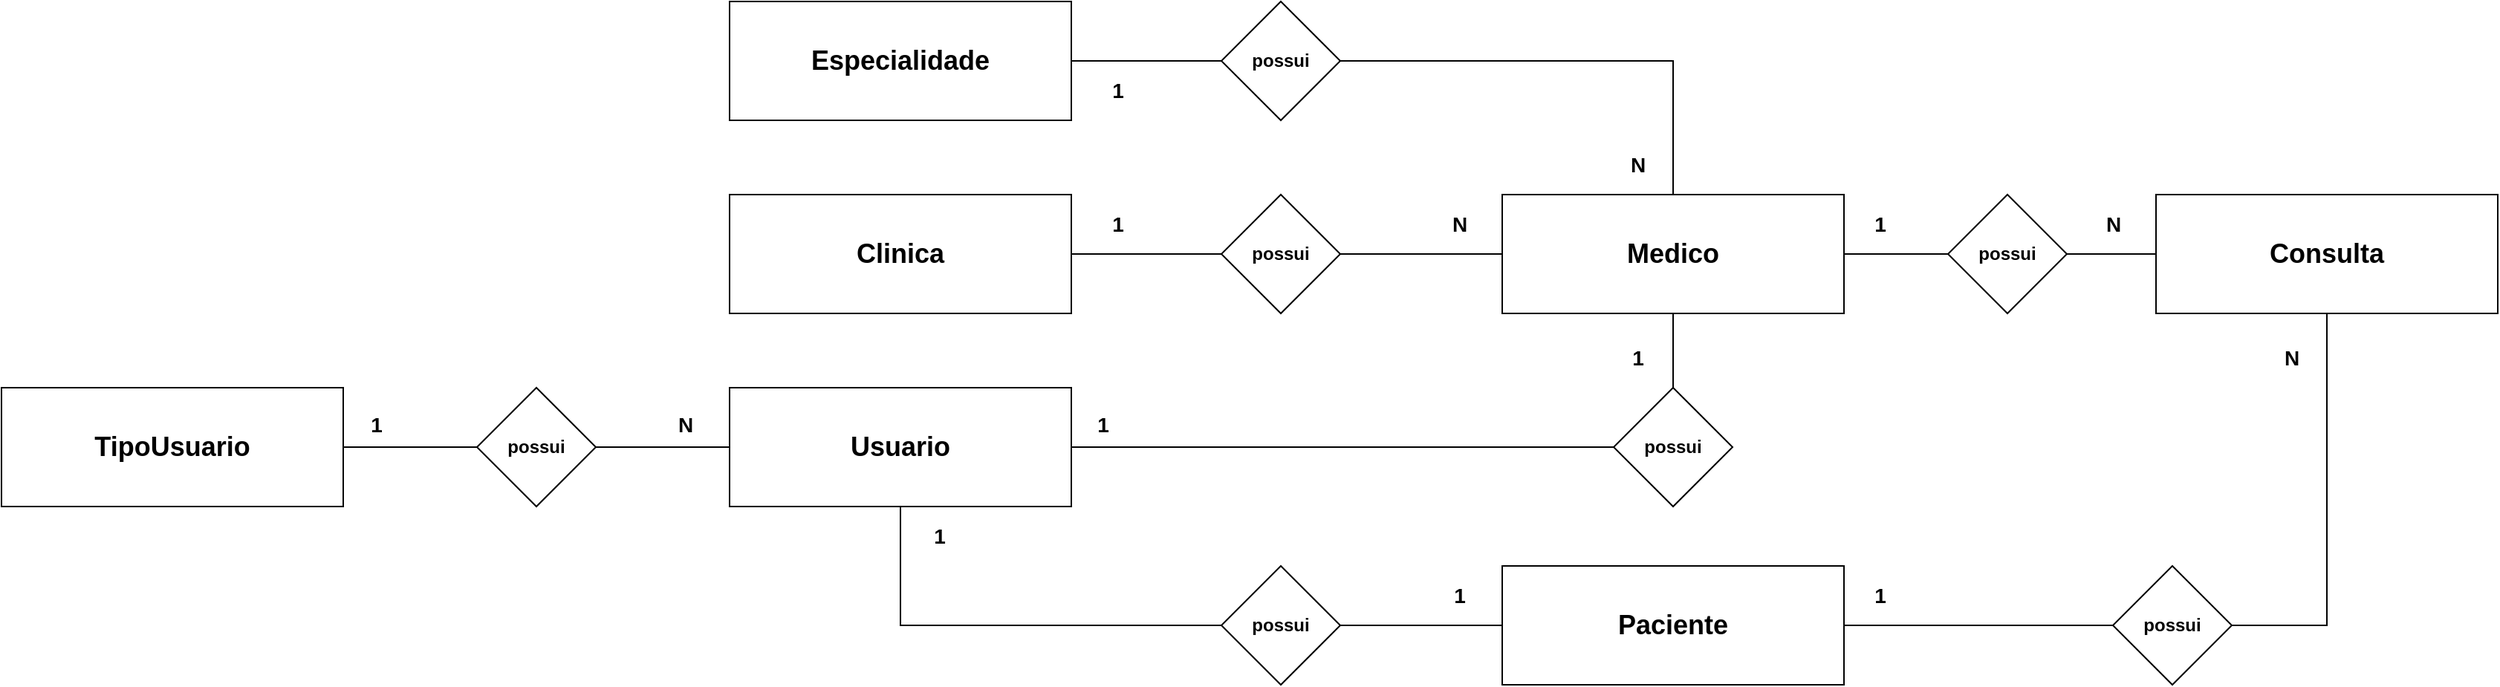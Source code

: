 <mxfile version="14.6.9" type="device" pages="3"><diagram id="C5RBs43oDa-KdzZeNtuy" name="Modelo Conceitual"><mxGraphModel dx="5076" dy="1370" grid="1" gridSize="10" guides="1" tooltips="1" connect="1" arrows="1" fold="1" page="1" pageScale="1" pageWidth="827" pageHeight="1169" math="0" shadow="0"><root><mxCell id="WIyWlLk6GJQsqaUBKTNV-0"/><mxCell id="WIyWlLk6GJQsqaUBKTNV-1" parent="WIyWlLk6GJQsqaUBKTNV-0"/><mxCell id="lggDv8srQa4iv9rYXp31-8" value="" style="edgeStyle=orthogonalEdgeStyle;rounded=0;orthogonalLoop=1;jettySize=auto;html=1;endArrow=none;endFill=0;" parent="WIyWlLk6GJQsqaUBKTNV-1" source="lggDv8srQa4iv9rYXp31-10" target="lggDv8srQa4iv9rYXp31-11" edge="1"><mxGeometry relative="1" as="geometry"/></mxCell><mxCell id="RQ_6_26NuFBmUAtsiVAt-1" value="" style="edgeStyle=orthogonalEdgeStyle;rounded=0;orthogonalLoop=1;jettySize=auto;html=1;endArrow=none;endFill=0;" parent="WIyWlLk6GJQsqaUBKTNV-1" source="lggDv8srQa4iv9rYXp31-10" target="RQ_6_26NuFBmUAtsiVAt-0" edge="1"><mxGeometry relative="1" as="geometry"/></mxCell><mxCell id="lggDv8srQa4iv9rYXp31-10" value="&lt;b&gt;possui&lt;/b&gt;" style="rhombus;whiteSpace=wrap;html=1;" parent="WIyWlLk6GJQsqaUBKTNV-1" vertex="1"><mxGeometry x="-996" y="570" width="80" height="80" as="geometry"/></mxCell><mxCell id="24LYxTsz_olO77IsTAaS-6" value="" style="edgeStyle=orthogonalEdgeStyle;rounded=0;orthogonalLoop=1;jettySize=auto;html=1;endArrow=none;endFill=0;" parent="WIyWlLk6GJQsqaUBKTNV-1" source="lggDv8srQa4iv9rYXp31-11" target="24LYxTsz_olO77IsTAaS-2" edge="1"><mxGeometry relative="1" as="geometry"/></mxCell><mxCell id="lggDv8srQa4iv9rYXp31-11" value="&lt;font style=&quot;font-size: 18px&quot;&gt;&lt;b&gt;Medico&lt;/b&gt;&lt;/font&gt;&lt;span style=&quot;color: rgba(0 , 0 , 0 , 0) ; font-family: monospace ; font-size: 0px&quot;&gt;%3CmxGraphModel%3E%3Croot%3E%3CmxCell%20id%3D%220%22%2F%3E%3CmxCell%20id%3D%221%22%20parent%3D%220%22%2F%3E%3CmxCell%20id%3D%222%22%20value%3D%22%26lt%3Bfont%20style%3D%26quot%3Bfont-size%3A%2018px%26quot%3B%26gt%3B%26lt%3Bb%26gt%3BCl%C3%ADnica%26lt%3B%2Fb%26gt%3B%26lt%3B%2Ffont%26gt%3B%22%20style%3D%22rounded%3D0%3BwhiteSpace%3Dwrap%3Bhtml%3D1%3B%22%20vertex%3D%221%22%20parent%3D%221%22%3E%3CmxGeometry%20x%3D%2240%22%20y%3D%2280%22%20width%3D%22230%22%20height%3D%2280%22%20as%3D%22geometry%22%2F%3E%3C%2FmxCell%3E%3CmxCell%20id%3D%223%22%20value%3D%22%22%20style%3D%22edgeStyle%3DorthogonalEdgeStyle%3Brounded%3D0%3BorthogonalLoop%3D1%3BjettySize%3Dauto%3Bhtml%3D1%3BendArrow%3Dnone%3BendFill%3D0%3B%22%20edge%3D%221%22%20source%3D%225%22%20target%3D%226%22%20parent%3D%221%22%3E%3CmxGeometry%20relative%3D%221%22%20as%3D%22geometry%22%2F%3E%3C%2FmxCell%3E%3CmxCell%20id%3D%224%22%20value%3D%22%22%20style%3D%22edgeStyle%3DorthogonalEdgeStyle%3Brounded%3D0%3BorthogonalLoop%3D1%3BjettySize%3Dauto%3Bhtml%3D1%3BendArrow%3Dnone%3BendFill%3D0%3B%22%20edge%3D%221%22%20source%3D%225%22%20target%3D%222%22%20parent%3D%221%22%3E%3CmxGeometry%20relative%3D%221%22%20as%3D%22geometry%22%2F%3E%3C%2FmxCell%3E%3CmxCell%20id%3D%225%22%20value%3D%22%26lt%3Bb%26gt%3Bpossui%26lt%3B%2Fb%26gt%3B%22%20style%3D%22rhombus%3BwhiteSpace%3Dwrap%3Bhtml%3D1%3B%22%20vertex%3D%221%22%20parent%3D%221%22%3E%3CmxGeometry%20x%3D%22360%22%20y%3D%2280%22%20width%3D%2280%22%20height%3D%2280%22%20as%3D%22geometry%22%2F%3E%3C%2FmxCell%3E%3CmxCell%20id%3D%226%22%20value%3D%22%26lt%3Bfont%20style%3D%26quot%3Bfont-size%3A%2018px%26quot%3B%26gt%3B%26lt%3Bb%26gt%3BEspecialidade%26lt%3B%2Fb%26gt%3B%26lt%3B%2Ffont%26gt%3B%22%20style%3D%22rounded%3D0%3BwhiteSpace%3Dwrap%3Bhtml%3D1%3B%22%20vertex%3D%221%22%20parent%3D%221%22%3E%3CmxGeometry%20x%3D%22530%22%20y%3D%2280%22%20width%3D%22230%22%20height%3D%2280%22%20as%3D%22geometry%22%2F%3E%3C%2FmxCell%3E%3CmxCell%20id%3D%227%22%20value%3D%22%26lt%3Bfont%20style%3D%26quot%3Bfont-size%3A%2014px%26quot%3B%26gt%3B%26lt%3Bb%26gt%3B1%26lt%3B%2Fb%26gt%3B%26lt%3B%2Ffont%26gt%3B%22%20style%3D%22text%3Bhtml%3D1%3Balign%3Dcenter%3BverticalAlign%3Dmiddle%3Bresizable%3D0%3Bpoints%3D%5B%5D%3Bautosize%3D1%3B%22%20vertex%3D%221%22%20parent%3D%221%22%3E%3CmxGeometry%20x%3D%22290%22%20y%3D%2290%22%20width%3D%2220%22%20height%3D%2220%22%20as%3D%22geometry%22%2F%3E%3C%2FmxCell%3E%3CmxCell%20id%3D%228%22%20value%3D%22%26lt%3Bfont%20style%3D%26quot%3Bfont-size%3A%2014px%26quot%3B%26gt%3B%26lt%3Bb%26gt%3BN%26lt%3B%2Fb%26gt%3B%26lt%3B%2Ffont%26gt%3B%22%20style%3D%22text%3Bhtml%3D1%3Balign%3Dcenter%3BverticalAlign%3Dmiddle%3Bresizable%3D0%3Bpoints%3D%5B%5D%3Bautosize%3D1%3B%22%20vertex%3D%221%22%20parent%3D%221%22%3E%3CmxGeometry%20x%3D%22485%22%20y%3D%2290%22%20width%3D%2230%22%20height%3D%2220%22%20as%3D%22geometry%22%2F%3E%3C%2FmxCell%3E%3C%2Froot%3E%3C%2FmxGraphModel%3&lt;/span&gt;" style="rounded=0;whiteSpace=wrap;html=1;" parent="WIyWlLk6GJQsqaUBKTNV-1" vertex="1"><mxGeometry x="-1071" y="440" width="230" height="80" as="geometry"/></mxCell><mxCell id="lggDv8srQa4iv9rYXp31-15" value="" style="edgeStyle=orthogonalEdgeStyle;rounded=0;orthogonalLoop=1;jettySize=auto;html=1;endArrow=none;endFill=0;" parent="WIyWlLk6GJQsqaUBKTNV-1" source="lggDv8srQa4iv9rYXp31-17" target="lggDv8srQa4iv9rYXp31-18" edge="1"><mxGeometry relative="1" as="geometry"/></mxCell><mxCell id="RQ_6_26NuFBmUAtsiVAt-9" value="" style="edgeStyle=orthogonalEdgeStyle;rounded=0;orthogonalLoop=1;jettySize=auto;html=1;endArrow=none;endFill=0;entryX=0.5;entryY=1;entryDx=0;entryDy=0;" parent="WIyWlLk6GJQsqaUBKTNV-1" source="lggDv8srQa4iv9rYXp31-17" target="RQ_6_26NuFBmUAtsiVAt-0" edge="1"><mxGeometry relative="1" as="geometry"><mxPoint x="-1331" y="825" as="targetPoint"/></mxGeometry></mxCell><mxCell id="lggDv8srQa4iv9rYXp31-17" value="&lt;b&gt;possui&lt;/b&gt;" style="rhombus;whiteSpace=wrap;html=1;" parent="WIyWlLk6GJQsqaUBKTNV-1" vertex="1"><mxGeometry x="-1260" y="690" width="80" height="80" as="geometry"/></mxCell><mxCell id="lggDv8srQa4iv9rYXp31-18" value="&lt;font style=&quot;font-size: 18px&quot;&gt;&lt;b&gt;Paciente&lt;/b&gt;&lt;/font&gt;" style="rounded=0;whiteSpace=wrap;html=1;" parent="WIyWlLk6GJQsqaUBKTNV-1" vertex="1"><mxGeometry x="-1071" y="690" width="230" height="80" as="geometry"/></mxCell><mxCell id="24LYxTsz_olO77IsTAaS-4" value="" style="edgeStyle=orthogonalEdgeStyle;rounded=0;orthogonalLoop=1;jettySize=auto;html=1;endArrow=none;endFill=0;" parent="WIyWlLk6GJQsqaUBKTNV-1" source="lggDv8srQa4iv9rYXp31-21" target="24LYxTsz_olO77IsTAaS-2" edge="1"><mxGeometry relative="1" as="geometry"/></mxCell><mxCell id="lggDv8srQa4iv9rYXp31-21" value="&lt;font style=&quot;font-size: 18px&quot;&gt;&lt;b&gt;Clinica&lt;/b&gt;&lt;/font&gt;" style="rounded=0;whiteSpace=wrap;html=1;" parent="WIyWlLk6GJQsqaUBKTNV-1" vertex="1"><mxGeometry x="-1591" y="440" width="230" height="80" as="geometry"/></mxCell><mxCell id="RQ_6_26NuFBmUAtsiVAt-6" value="" style="edgeStyle=orthogonalEdgeStyle;rounded=0;orthogonalLoop=1;jettySize=auto;html=1;endArrow=none;endFill=0;" parent="WIyWlLk6GJQsqaUBKTNV-1" source="lggDv8srQa4iv9rYXp31-25" target="RQ_6_26NuFBmUAtsiVAt-4" edge="1"><mxGeometry relative="1" as="geometry"/></mxCell><mxCell id="lggDv8srQa4iv9rYXp31-25" value="&lt;font style=&quot;font-size: 18px&quot;&gt;&lt;b&gt;TipoUsuario&lt;/b&gt;&lt;/font&gt;" style="rounded=0;whiteSpace=wrap;html=1;" parent="WIyWlLk6GJQsqaUBKTNV-1" vertex="1"><mxGeometry x="-2081" y="570" width="230" height="80" as="geometry"/></mxCell><mxCell id="lggDv8srQa4iv9rYXp31-36" value="" style="edgeStyle=orthogonalEdgeStyle;rounded=0;orthogonalLoop=1;jettySize=auto;html=1;endArrow=none;endFill=0;" parent="WIyWlLk6GJQsqaUBKTNV-1" source="lggDv8srQa4iv9rYXp31-35" target="lggDv8srQa4iv9rYXp31-11" edge="1"><mxGeometry relative="1" as="geometry"/></mxCell><mxCell id="lggDv8srQa4iv9rYXp31-35" value="&lt;b&gt;possui&lt;/b&gt;" style="rhombus;whiteSpace=wrap;html=1;" parent="WIyWlLk6GJQsqaUBKTNV-1" vertex="1"><mxGeometry x="-1260" y="310" width="80" height="80" as="geometry"/></mxCell><mxCell id="lggDv8srQa4iv9rYXp31-38" value="" style="edgeStyle=orthogonalEdgeStyle;rounded=0;orthogonalLoop=1;jettySize=auto;html=1;endArrow=none;endFill=0;" parent="WIyWlLk6GJQsqaUBKTNV-1" source="lggDv8srQa4iv9rYXp31-37" target="lggDv8srQa4iv9rYXp31-35" edge="1"><mxGeometry relative="1" as="geometry"/></mxCell><mxCell id="lggDv8srQa4iv9rYXp31-37" value="&lt;font style=&quot;font-size: 18px&quot;&gt;&lt;b&gt;Especialidade&lt;/b&gt;&lt;/font&gt;" style="rounded=0;whiteSpace=wrap;html=1;" parent="WIyWlLk6GJQsqaUBKTNV-1" vertex="1"><mxGeometry x="-1591" y="310" width="230" height="80" as="geometry"/></mxCell><mxCell id="lggDv8srQa4iv9rYXp31-41" value="" style="edgeStyle=orthogonalEdgeStyle;rounded=0;orthogonalLoop=1;jettySize=auto;html=1;endArrow=none;endFill=0;entryX=1;entryY=0.5;entryDx=0;entryDy=0;" parent="WIyWlLk6GJQsqaUBKTNV-1" source="lggDv8srQa4iv9rYXp31-39" target="lggDv8srQa4iv9rYXp31-11" edge="1"><mxGeometry relative="1" as="geometry"><mxPoint x="-741" y="680" as="targetPoint"/></mxGeometry></mxCell><mxCell id="lggDv8srQa4iv9rYXp31-39" value="&lt;b&gt;possui&lt;/b&gt;" style="rhombus;whiteSpace=wrap;html=1;" parent="WIyWlLk6GJQsqaUBKTNV-1" vertex="1"><mxGeometry x="-771" y="440" width="80" height="80" as="geometry"/></mxCell><mxCell id="lggDv8srQa4iv9rYXp31-45" value="" style="edgeStyle=orthogonalEdgeStyle;rounded=0;orthogonalLoop=1;jettySize=auto;html=1;endArrow=none;endFill=0;" parent="WIyWlLk6GJQsqaUBKTNV-1" source="lggDv8srQa4iv9rYXp31-44" target="lggDv8srQa4iv9rYXp31-39" edge="1"><mxGeometry relative="1" as="geometry"/></mxCell><mxCell id="RQ_6_26NuFBmUAtsiVAt-18" value="" style="edgeStyle=orthogonalEdgeStyle;rounded=0;orthogonalLoop=1;jettySize=auto;html=1;endArrow=none;endFill=0;entryX=1;entryY=0.5;entryDx=0;entryDy=0;" parent="WIyWlLk6GJQsqaUBKTNV-1" source="lggDv8srQa4iv9rYXp31-44" target="lggDv8srQa4iv9rYXp31-57" edge="1"><mxGeometry relative="1" as="geometry"><mxPoint x="-516" y="600" as="targetPoint"/><Array as="points"><mxPoint x="-516" y="730"/></Array></mxGeometry></mxCell><mxCell id="lggDv8srQa4iv9rYXp31-44" value="&lt;font style=&quot;font-size: 18px&quot;&gt;&lt;b&gt;Consulta&lt;/b&gt;&lt;/font&gt;" style="rounded=0;whiteSpace=wrap;html=1;" parent="WIyWlLk6GJQsqaUBKTNV-1" vertex="1"><mxGeometry x="-631" y="440" width="230" height="80" as="geometry"/></mxCell><mxCell id="lggDv8srQa4iv9rYXp31-59" value="" style="edgeStyle=orthogonalEdgeStyle;rounded=0;orthogonalLoop=1;jettySize=auto;html=1;endArrow=none;endFill=0;" parent="WIyWlLk6GJQsqaUBKTNV-1" source="lggDv8srQa4iv9rYXp31-57" target="lggDv8srQa4iv9rYXp31-18" edge="1"><mxGeometry relative="1" as="geometry"/></mxCell><mxCell id="lggDv8srQa4iv9rYXp31-57" value="&lt;b&gt;possui&lt;/b&gt;" style="rhombus;whiteSpace=wrap;html=1;" parent="WIyWlLk6GJQsqaUBKTNV-1" vertex="1"><mxGeometry x="-660" y="690" width="80" height="80" as="geometry"/></mxCell><mxCell id="lggDv8srQa4iv9rYXp31-66" value="&lt;font style=&quot;font-size: 14px&quot;&gt;&lt;b&gt;1&lt;/b&gt;&lt;/font&gt;" style="text;html=1;align=center;verticalAlign=middle;resizable=0;points=[];autosize=1;" parent="WIyWlLk6GJQsqaUBKTNV-1" vertex="1"><mxGeometry x="-1340" y="360" width="20" height="20" as="geometry"/></mxCell><mxCell id="lggDv8srQa4iv9rYXp31-69" value="&lt;font style=&quot;font-size: 14px&quot;&gt;&lt;b&gt;1&lt;/b&gt;&lt;/font&gt;" style="text;html=1;align=center;verticalAlign=middle;resizable=0;points=[];autosize=1;" parent="WIyWlLk6GJQsqaUBKTNV-1" vertex="1"><mxGeometry x="-827" y="450" width="20" height="20" as="geometry"/></mxCell><mxCell id="lggDv8srQa4iv9rYXp31-71" value="&lt;font style=&quot;font-size: 14px&quot;&gt;&lt;b&gt;N&lt;/b&gt;&lt;/font&gt;" style="text;html=1;align=center;verticalAlign=middle;resizable=0;points=[];autosize=1;" parent="WIyWlLk6GJQsqaUBKTNV-1" vertex="1"><mxGeometry x="-675" y="450" width="30" height="20" as="geometry"/></mxCell><mxCell id="lggDv8srQa4iv9rYXp31-73" value="&lt;font style=&quot;font-size: 14px&quot;&gt;&lt;b&gt;N&lt;/b&gt;&lt;/font&gt;" style="text;html=1;align=center;verticalAlign=middle;resizable=0;points=[];autosize=1;" parent="WIyWlLk6GJQsqaUBKTNV-1" vertex="1"><mxGeometry x="-555" y="540" width="30" height="20" as="geometry"/></mxCell><mxCell id="lggDv8srQa4iv9rYXp31-74" value="&lt;font style=&quot;font-size: 14px&quot;&gt;&lt;b&gt;1&lt;/b&gt;&lt;/font&gt;" style="text;html=1;align=center;verticalAlign=middle;resizable=0;points=[];autosize=1;" parent="WIyWlLk6GJQsqaUBKTNV-1" vertex="1"><mxGeometry x="-827" y="700" width="20" height="20" as="geometry"/></mxCell><mxCell id="RQ_6_26NuFBmUAtsiVAt-0" value="&lt;font style=&quot;font-size: 18px&quot;&gt;&lt;b&gt;Usuario&lt;/b&gt;&lt;/font&gt;" style="rounded=0;whiteSpace=wrap;html=1;" parent="WIyWlLk6GJQsqaUBKTNV-1" vertex="1"><mxGeometry x="-1591" y="570" width="230" height="80" as="geometry"/></mxCell><mxCell id="RQ_6_26NuFBmUAtsiVAt-5" value="" style="edgeStyle=orthogonalEdgeStyle;rounded=0;orthogonalLoop=1;jettySize=auto;html=1;endArrow=none;endFill=0;" parent="WIyWlLk6GJQsqaUBKTNV-1" source="RQ_6_26NuFBmUAtsiVAt-4" target="RQ_6_26NuFBmUAtsiVAt-0" edge="1"><mxGeometry relative="1" as="geometry"/></mxCell><mxCell id="RQ_6_26NuFBmUAtsiVAt-4" value="&lt;b&gt;possui&lt;/b&gt;" style="rhombus;whiteSpace=wrap;html=1;" parent="WIyWlLk6GJQsqaUBKTNV-1" vertex="1"><mxGeometry x="-1761" y="570" width="80" height="80" as="geometry"/></mxCell><mxCell id="RQ_6_26NuFBmUAtsiVAt-11" value="&lt;font style=&quot;font-size: 14px&quot;&gt;&lt;b&gt;N&lt;/b&gt;&lt;/font&gt;" style="text;html=1;align=center;verticalAlign=middle;resizable=0;points=[];autosize=1;" parent="WIyWlLk6GJQsqaUBKTNV-1" vertex="1"><mxGeometry x="-995" y="410" width="30" height="20" as="geometry"/></mxCell><mxCell id="RQ_6_26NuFBmUAtsiVAt-14" value="&lt;font style=&quot;font-size: 14px&quot;&gt;&lt;span&gt;1&lt;/span&gt;&lt;/font&gt;" style="text;html=1;align=center;verticalAlign=middle;resizable=0;points=[];autosize=1;fontStyle=1" parent="WIyWlLk6GJQsqaUBKTNV-1" vertex="1"><mxGeometry x="-1839" y="585" width="20" height="20" as="geometry"/></mxCell><mxCell id="RQ_6_26NuFBmUAtsiVAt-16" value="&lt;font style=&quot;font-size: 14px&quot;&gt;&lt;span&gt;N&lt;/span&gt;&lt;/font&gt;" style="text;html=1;align=center;verticalAlign=middle;resizable=0;points=[];autosize=1;fontStyle=1" parent="WIyWlLk6GJQsqaUBKTNV-1" vertex="1"><mxGeometry x="-1636" y="585" width="30" height="20" as="geometry"/></mxCell><mxCell id="RQ_6_26NuFBmUAtsiVAt-21" value="&lt;font style=&quot;font-size: 14px&quot;&gt;&lt;b&gt;1&lt;/b&gt;&lt;/font&gt;" style="text;html=1;align=center;verticalAlign=middle;resizable=0;points=[];autosize=1;" parent="WIyWlLk6GJQsqaUBKTNV-1" vertex="1"><mxGeometry x="-1460" y="660" width="20" height="20" as="geometry"/></mxCell><mxCell id="RQ_6_26NuFBmUAtsiVAt-22" value="&lt;font style=&quot;font-size: 14px&quot;&gt;&lt;b&gt;1&lt;/b&gt;&lt;/font&gt;" style="text;html=1;align=center;verticalAlign=middle;resizable=0;points=[];autosize=1;" parent="WIyWlLk6GJQsqaUBKTNV-1" vertex="1"><mxGeometry x="-1110" y="700" width="20" height="20" as="geometry"/></mxCell><mxCell id="RQ_6_26NuFBmUAtsiVAt-24" value="&lt;font style=&quot;font-size: 14px&quot;&gt;&lt;b&gt;1&lt;/b&gt;&lt;/font&gt;" style="text;html=1;align=center;verticalAlign=middle;resizable=0;points=[];autosize=1;" parent="WIyWlLk6GJQsqaUBKTNV-1" vertex="1"><mxGeometry x="-1350" y="585" width="20" height="20" as="geometry"/></mxCell><mxCell id="RQ_6_26NuFBmUAtsiVAt-25" value="&lt;font style=&quot;font-size: 14px&quot;&gt;&lt;b&gt;1&lt;/b&gt;&lt;/font&gt;" style="text;html=1;align=center;verticalAlign=middle;resizable=0;points=[];autosize=1;" parent="WIyWlLk6GJQsqaUBKTNV-1" vertex="1"><mxGeometry x="-1340" y="450" width="20" height="20" as="geometry"/></mxCell><mxCell id="24LYxTsz_olO77IsTAaS-2" value="&lt;b&gt;possui&lt;/b&gt;" style="rhombus;whiteSpace=wrap;html=1;" parent="WIyWlLk6GJQsqaUBKTNV-1" vertex="1"><mxGeometry x="-1260" y="440" width="80" height="80" as="geometry"/></mxCell><mxCell id="24LYxTsz_olO77IsTAaS-7" value="&lt;font style=&quot;font-size: 14px&quot;&gt;&lt;b&gt;N&lt;/b&gt;&lt;/font&gt;" style="text;html=1;align=center;verticalAlign=middle;resizable=0;points=[];autosize=1;" parent="WIyWlLk6GJQsqaUBKTNV-1" vertex="1"><mxGeometry x="-1115" y="450" width="30" height="20" as="geometry"/></mxCell><mxCell id="24LYxTsz_olO77IsTAaS-8" value="&lt;font style=&quot;font-size: 14px&quot;&gt;&lt;b&gt;1&lt;/b&gt;&lt;/font&gt;" style="text;html=1;align=center;verticalAlign=middle;resizable=0;points=[];autosize=1;" parent="WIyWlLk6GJQsqaUBKTNV-1" vertex="1"><mxGeometry x="-990" y="540" width="20" height="20" as="geometry"/></mxCell></root></mxGraphModel></diagram><diagram id="bWh9SB2Nxjww1eijrzO_" name="Modelo Lógico"><mxGraphModel dx="2076" dy="1096" grid="1" gridSize="10" guides="1" tooltips="1" connect="1" arrows="1" fold="1" page="1" pageScale="1" pageWidth="827" pageHeight="1169" math="0" shadow="0"><root><mxCell id="gnuhsRnqM4n5ogr_BKZh-0"/><mxCell id="gnuhsRnqM4n5ogr_BKZh-1" parent="gnuhsRnqM4n5ogr_BKZh-0"/><mxCell id="iFmTRGkJS8ioFfW7x4CC-19" value="" style="edgeStyle=entityRelationEdgeStyle;fontSize=12;html=1;endArrow=ERmandOne;startArrow=ERmandOne;exitX=0;exitY=0.5;exitDx=0;exitDy=0;" parent="gnuhsRnqM4n5ogr_BKZh-1" source="UgtvVwP331Q0e7_-PILz-14" target="UgtvVwP331Q0e7_-PILz-56" edge="1"><mxGeometry width="100" height="100" relative="1" as="geometry"><mxPoint x="1140" y="580" as="sourcePoint"/><mxPoint x="880" y="410" as="targetPoint"/></mxGeometry></mxCell><mxCell id="iFmTRGkJS8ioFfW7x4CC-22" value="" style="edgeStyle=entityRelationEdgeStyle;fontSize=12;html=1;endArrow=ERoneToMany;" parent="gnuhsRnqM4n5ogr_BKZh-1" source="UgtvVwP331Q0e7_-PILz-53" target="UgtvVwP331Q0e7_-PILz-117" edge="1"><mxGeometry width="100" height="100" relative="1" as="geometry"><mxPoint x="1060" y="360" as="sourcePoint"/><mxPoint x="1120" y="340" as="targetPoint"/></mxGeometry></mxCell><mxCell id="iFmTRGkJS8ioFfW7x4CC-28" value="" style="edgeStyle=entityRelationEdgeStyle;fontSize=12;html=1;endArrow=ERmandOne;startArrow=ERmandOne;exitX=0;exitY=0.5;exitDx=0;exitDy=0;" parent="gnuhsRnqM4n5ogr_BKZh-1" source="UgtvVwP331Q0e7_-PILz-14" edge="1" target="PwoIw2aKgzDaefgSZN_X-32"><mxGeometry width="100" height="100" relative="1" as="geometry"><mxPoint x="1120" y="630" as="sourcePoint"/><mxPoint x="880" y="560" as="targetPoint"/></mxGeometry></mxCell><mxCell id="UgtvVwP331Q0e7_-PILz-13" value="Usuario" style="shape=table;startSize=30;container=1;collapsible=1;childLayout=tableLayout;fixedRows=1;rowLines=0;fontStyle=1;align=center;resizeLast=1;" parent="gnuhsRnqM4n5ogr_BKZh-1" vertex="1"><mxGeometry x="1180" y="550" width="180" height="173.3" as="geometry"/></mxCell><mxCell id="UgtvVwP331Q0e7_-PILz-14" value="" style="shape=partialRectangle;collapsible=0;dropTarget=0;pointerEvents=0;fillColor=none;top=0;left=0;bottom=0;right=0;points=[[0,0.5],[1,0.5]];portConstraint=eastwest;" parent="UgtvVwP331Q0e7_-PILz-13" vertex="1"><mxGeometry y="30" width="180" height="30" as="geometry"/></mxCell><mxCell id="UgtvVwP331Q0e7_-PILz-15" value="PK" style="shape=partialRectangle;connectable=0;fillColor=none;top=0;left=0;bottom=0;right=0;fontStyle=1;overflow=hidden;" parent="UgtvVwP331Q0e7_-PILz-14" vertex="1"><mxGeometry width="60" height="30" as="geometry"/></mxCell><mxCell id="UgtvVwP331Q0e7_-PILz-16" value="idUsuario" style="shape=partialRectangle;connectable=0;fillColor=none;top=0;left=0;bottom=0;right=0;align=left;spacingLeft=6;fontStyle=5;overflow=hidden;" parent="UgtvVwP331Q0e7_-PILz-14" vertex="1"><mxGeometry x="60" width="120" height="30" as="geometry"/></mxCell><mxCell id="UgtvVwP331Q0e7_-PILz-17" value="" style="shape=partialRectangle;collapsible=0;dropTarget=0;pointerEvents=0;fillColor=none;top=0;left=0;bottom=1;right=0;points=[[0,0.5],[1,0.5]];portConstraint=eastwest;" parent="UgtvVwP331Q0e7_-PILz-13" vertex="1"><mxGeometry y="60" width="180" height="20" as="geometry"/></mxCell><mxCell id="UgtvVwP331Q0e7_-PILz-18" value="FK" style="shape=partialRectangle;connectable=0;fillColor=none;top=0;left=0;bottom=0;right=0;fontStyle=1;overflow=hidden;" parent="UgtvVwP331Q0e7_-PILz-17" vertex="1"><mxGeometry width="60" height="20" as="geometry"/></mxCell><mxCell id="UgtvVwP331Q0e7_-PILz-19" value="idTipoUsuario" style="shape=partialRectangle;connectable=0;fillColor=none;top=0;left=0;bottom=0;right=0;align=left;spacingLeft=6;fontStyle=1;overflow=hidden;" parent="UgtvVwP331Q0e7_-PILz-17" vertex="1"><mxGeometry x="60" width="120" height="20" as="geometry"/></mxCell><mxCell id="UgtvVwP331Q0e7_-PILz-20" value="" style="shape=partialRectangle;collapsible=0;dropTarget=0;pointerEvents=0;fillColor=none;top=0;left=0;bottom=0;right=0;points=[[0,0.5],[1,0.5]];portConstraint=eastwest;" parent="UgtvVwP331Q0e7_-PILz-13" vertex="1"><mxGeometry y="80" width="180" height="30" as="geometry"/></mxCell><mxCell id="UgtvVwP331Q0e7_-PILz-21" value="" style="shape=partialRectangle;connectable=0;fillColor=none;top=0;left=0;bottom=0;right=0;editable=1;overflow=hidden;" parent="UgtvVwP331Q0e7_-PILz-20" vertex="1"><mxGeometry width="60" height="30" as="geometry"/></mxCell><mxCell id="UgtvVwP331Q0e7_-PILz-22" value="nome" style="shape=partialRectangle;connectable=0;fillColor=none;top=0;left=0;bottom=0;right=0;align=left;spacingLeft=6;overflow=hidden;" parent="UgtvVwP331Q0e7_-PILz-20" vertex="1"><mxGeometry x="60" width="120" height="30" as="geometry"/></mxCell><mxCell id="UgtvVwP331Q0e7_-PILz-23" value="" style="shape=partialRectangle;collapsible=0;dropTarget=0;pointerEvents=0;fillColor=none;top=0;left=0;bottom=0;right=0;points=[[0,0.5],[1,0.5]];portConstraint=eastwest;" parent="UgtvVwP331Q0e7_-PILz-13" vertex="1"><mxGeometry y="110" width="180" height="30" as="geometry"/></mxCell><mxCell id="UgtvVwP331Q0e7_-PILz-24" value="" style="shape=partialRectangle;connectable=0;fillColor=none;top=0;left=0;bottom=0;right=0;editable=1;overflow=hidden;" parent="UgtvVwP331Q0e7_-PILz-23" vertex="1"><mxGeometry width="60" height="30" as="geometry"/></mxCell><mxCell id="UgtvVwP331Q0e7_-PILz-25" value="email" style="shape=partialRectangle;connectable=0;fillColor=none;top=0;left=0;bottom=0;right=0;align=left;spacingLeft=6;overflow=hidden;" parent="UgtvVwP331Q0e7_-PILz-23" vertex="1"><mxGeometry x="60" width="120" height="30" as="geometry"/></mxCell><mxCell id="UgtvVwP331Q0e7_-PILz-82" value="" style="shape=partialRectangle;collapsible=0;dropTarget=0;pointerEvents=0;fillColor=none;top=0;left=0;bottom=0;right=0;points=[[0,0.5],[1,0.5]];portConstraint=eastwest;" parent="UgtvVwP331Q0e7_-PILz-13" vertex="1"><mxGeometry y="140" width="180" height="30" as="geometry"/></mxCell><mxCell id="UgtvVwP331Q0e7_-PILz-83" value="" style="shape=partialRectangle;connectable=0;fillColor=none;top=0;left=0;bottom=0;right=0;editable=1;overflow=hidden;" parent="UgtvVwP331Q0e7_-PILz-82" vertex="1"><mxGeometry width="60" height="30" as="geometry"/></mxCell><mxCell id="UgtvVwP331Q0e7_-PILz-84" value="senha" style="shape=partialRectangle;connectable=0;fillColor=none;top=0;left=0;bottom=0;right=0;align=left;spacingLeft=6;overflow=hidden;" parent="UgtvVwP331Q0e7_-PILz-82" vertex="1"><mxGeometry x="60" width="120" height="30" as="geometry"/></mxCell><mxCell id="UgtvVwP331Q0e7_-PILz-39" value="Tipo_Usuario" style="shape=table;startSize=30;container=1;collapsible=1;childLayout=tableLayout;fixedRows=1;rowLines=0;fontStyle=1;align=center;resizeLast=1;" parent="gnuhsRnqM4n5ogr_BKZh-1" vertex="1"><mxGeometry x="1080" y="750" width="180" height="90" as="geometry"/></mxCell><mxCell id="UgtvVwP331Q0e7_-PILz-40" value="" style="shape=partialRectangle;collapsible=0;dropTarget=0;pointerEvents=0;fillColor=none;top=0;left=0;bottom=1;right=0;points=[[0,0.5],[1,0.5]];portConstraint=eastwest;" parent="UgtvVwP331Q0e7_-PILz-39" vertex="1"><mxGeometry y="30" width="180" height="30" as="geometry"/></mxCell><mxCell id="UgtvVwP331Q0e7_-PILz-41" value="PK" style="shape=partialRectangle;connectable=0;fillColor=none;top=0;left=0;bottom=0;right=0;fontStyle=1;overflow=hidden;" parent="UgtvVwP331Q0e7_-PILz-40" vertex="1"><mxGeometry width="30" height="30" as="geometry"/></mxCell><mxCell id="UgtvVwP331Q0e7_-PILz-42" value="idTipoUsuario" style="shape=partialRectangle;connectable=0;fillColor=none;top=0;left=0;bottom=0;right=0;align=left;spacingLeft=6;fontStyle=5;overflow=hidden;" parent="UgtvVwP331Q0e7_-PILz-40" vertex="1"><mxGeometry x="30" width="150" height="30" as="geometry"/></mxCell><mxCell id="UgtvVwP331Q0e7_-PILz-43" value="" style="shape=partialRectangle;collapsible=0;dropTarget=0;pointerEvents=0;fillColor=none;top=0;left=0;bottom=0;right=0;points=[[0,0.5],[1,0.5]];portConstraint=eastwest;" parent="UgtvVwP331Q0e7_-PILz-39" vertex="1"><mxGeometry y="60" width="180" height="30" as="geometry"/></mxCell><mxCell id="UgtvVwP331Q0e7_-PILz-44" value="" style="shape=partialRectangle;connectable=0;fillColor=none;top=0;left=0;bottom=0;right=0;editable=1;overflow=hidden;" parent="UgtvVwP331Q0e7_-PILz-43" vertex="1"><mxGeometry width="30" height="30" as="geometry"/></mxCell><mxCell id="UgtvVwP331Q0e7_-PILz-45" value="nomeTipo" style="shape=partialRectangle;connectable=0;fillColor=none;top=0;left=0;bottom=0;right=0;align=left;spacingLeft=6;overflow=hidden;" parent="UgtvVwP331Q0e7_-PILz-43" vertex="1"><mxGeometry x="30" width="150" height="30" as="geometry"/></mxCell><mxCell id="UgtvVwP331Q0e7_-PILz-52" value="Medico" style="shape=table;startSize=30;container=1;collapsible=1;childLayout=tableLayout;fixedRows=1;rowLines=0;fontStyle=1;align=center;resizeLast=1;" parent="gnuhsRnqM4n5ogr_BKZh-1" vertex="1"><mxGeometry x="880" y="280" width="180" height="190" as="geometry"/></mxCell><mxCell id="UgtvVwP331Q0e7_-PILz-53" value="" style="shape=partialRectangle;collapsible=0;dropTarget=0;pointerEvents=0;fillColor=none;top=0;left=0;bottom=0;right=0;points=[[0,0.5],[1,0.5]];portConstraint=eastwest;" parent="UgtvVwP331Q0e7_-PILz-52" vertex="1"><mxGeometry y="30" width="180" height="30" as="geometry"/></mxCell><mxCell id="UgtvVwP331Q0e7_-PILz-54" value="PK" style="shape=partialRectangle;connectable=0;fillColor=none;top=0;left=0;bottom=0;right=0;fontStyle=1;overflow=hidden;" parent="UgtvVwP331Q0e7_-PILz-53" vertex="1"><mxGeometry width="60" height="30" as="geometry"/></mxCell><mxCell id="UgtvVwP331Q0e7_-PILz-55" value="idMedico" style="shape=partialRectangle;connectable=0;fillColor=none;top=0;left=0;bottom=0;right=0;align=left;spacingLeft=6;fontStyle=5;overflow=hidden;" parent="UgtvVwP331Q0e7_-PILz-53" vertex="1"><mxGeometry x="60" width="120" height="30" as="geometry"/></mxCell><mxCell id="UgtvVwP331Q0e7_-PILz-74" value="" style="shape=partialRectangle;collapsible=0;dropTarget=0;pointerEvents=0;fillColor=none;top=0;left=0;bottom=0;right=0;points=[[0,0.5],[1,0.5]];portConstraint=eastwest;" parent="UgtvVwP331Q0e7_-PILz-52" vertex="1"><mxGeometry y="60" width="180" height="30" as="geometry"/></mxCell><mxCell id="UgtvVwP331Q0e7_-PILz-75" value="FK" style="shape=partialRectangle;connectable=0;fillColor=none;top=0;left=0;bottom=0;right=0;fontStyle=1;overflow=hidden;" parent="UgtvVwP331Q0e7_-PILz-74" vertex="1"><mxGeometry width="60" height="30" as="geometry"/></mxCell><mxCell id="UgtvVwP331Q0e7_-PILz-76" value="idEspecialidade" style="shape=partialRectangle;connectable=0;fillColor=none;top=0;left=0;bottom=0;right=0;align=left;spacingLeft=6;fontStyle=1;overflow=hidden;" parent="UgtvVwP331Q0e7_-PILz-74" vertex="1"><mxGeometry x="60" width="120" height="30" as="geometry"/></mxCell><mxCell id="UgtvVwP331Q0e7_-PILz-78" value="" style="shape=partialRectangle;collapsible=0;dropTarget=0;pointerEvents=0;fillColor=none;top=0;left=0;bottom=0;right=0;points=[[0,0.5],[1,0.5]];portConstraint=eastwest;" parent="UgtvVwP331Q0e7_-PILz-52" vertex="1"><mxGeometry y="90" width="180" height="30" as="geometry"/></mxCell><mxCell id="UgtvVwP331Q0e7_-PILz-79" value="FK" style="shape=partialRectangle;connectable=0;fillColor=none;top=0;left=0;bottom=0;right=0;fontStyle=1;overflow=hidden;" parent="UgtvVwP331Q0e7_-PILz-78" vertex="1"><mxGeometry width="60" height="30" as="geometry"/></mxCell><mxCell id="UgtvVwP331Q0e7_-PILz-80" value="idClinica" style="shape=partialRectangle;connectable=0;fillColor=none;top=0;left=0;bottom=0;right=0;align=left;spacingLeft=6;fontStyle=1;overflow=hidden;" parent="UgtvVwP331Q0e7_-PILz-78" vertex="1"><mxGeometry x="60" width="120" height="30" as="geometry"/></mxCell><mxCell id="UgtvVwP331Q0e7_-PILz-56" value="" style="shape=partialRectangle;collapsible=0;dropTarget=0;pointerEvents=0;fillColor=none;top=0;left=0;bottom=1;right=0;points=[[0,0.5],[1,0.5]];portConstraint=eastwest;" parent="UgtvVwP331Q0e7_-PILz-52" vertex="1"><mxGeometry y="120" width="180" height="30" as="geometry"/></mxCell><mxCell id="UgtvVwP331Q0e7_-PILz-57" value="FK" style="shape=partialRectangle;connectable=0;fillColor=none;top=0;left=0;bottom=0;right=0;fontStyle=1;overflow=hidden;" parent="UgtvVwP331Q0e7_-PILz-56" vertex="1"><mxGeometry width="60" height="30" as="geometry"/></mxCell><mxCell id="UgtvVwP331Q0e7_-PILz-58" value="idUsuario" style="shape=partialRectangle;connectable=0;fillColor=none;top=0;left=0;bottom=0;right=0;align=left;spacingLeft=6;fontStyle=1;overflow=hidden;" parent="UgtvVwP331Q0e7_-PILz-56" vertex="1"><mxGeometry x="60" width="120" height="30" as="geometry"/></mxCell><mxCell id="UgtvVwP331Q0e7_-PILz-59" value="" style="shape=partialRectangle;collapsible=0;dropTarget=0;pointerEvents=0;fillColor=none;top=0;left=0;bottom=0;right=0;points=[[0,0.5],[1,0.5]];portConstraint=eastwest;" parent="UgtvVwP331Q0e7_-PILz-52" vertex="1"><mxGeometry y="150" width="180" height="30" as="geometry"/></mxCell><mxCell id="UgtvVwP331Q0e7_-PILz-60" value="" style="shape=partialRectangle;connectable=0;fillColor=none;top=0;left=0;bottom=0;right=0;editable=1;overflow=hidden;" parent="UgtvVwP331Q0e7_-PILz-59" vertex="1"><mxGeometry width="60" height="30" as="geometry"/></mxCell><mxCell id="UgtvVwP331Q0e7_-PILz-61" value="CRM" style="shape=partialRectangle;connectable=0;fillColor=none;top=0;left=0;bottom=0;right=0;align=left;spacingLeft=6;overflow=hidden;" parent="UgtvVwP331Q0e7_-PILz-59" vertex="1"><mxGeometry x="60" width="120" height="30" as="geometry"/></mxCell><mxCell id="UgtvVwP331Q0e7_-PILz-85" value="" style="edgeStyle=entityRelationEdgeStyle;fontSize=12;html=1;endArrow=ERoneToMany;entryX=0;entryY=0.5;entryDx=0;entryDy=0;exitX=1;exitY=0.5;exitDx=0;exitDy=0;" parent="gnuhsRnqM4n5ogr_BKZh-1" source="PwoIw2aKgzDaefgSZN_X-62" target="UgtvVwP331Q0e7_-PILz-78" edge="1"><mxGeometry width="100" height="100" relative="1" as="geometry"><mxPoint x="750" y="260" as="sourcePoint"/><mxPoint x="850" y="340" as="targetPoint"/></mxGeometry></mxCell><mxCell id="UgtvVwP331Q0e7_-PILz-87" value="" style="edgeStyle=entityRelationEdgeStyle;fontSize=12;html=1;endArrow=ERoneToMany;" parent="gnuhsRnqM4n5ogr_BKZh-1" source="UgtvVwP331Q0e7_-PILz-40" target="UgtvVwP331Q0e7_-PILz-17" edge="1"><mxGeometry width="100" height="100" relative="1" as="geometry"><mxPoint x="510" y="730" as="sourcePoint"/><mxPoint x="530" y="710" as="targetPoint"/></mxGeometry></mxCell><mxCell id="UgtvVwP331Q0e7_-PILz-88" value="" style="edgeStyle=entityRelationEdgeStyle;fontSize=12;html=1;endArrow=ERoneToMany;" parent="gnuhsRnqM4n5ogr_BKZh-1" target="UgtvVwP331Q0e7_-PILz-107" edge="1"><mxGeometry width="100" height="100" relative="1" as="geometry"><mxPoint x="1060" y="530" as="sourcePoint"/><mxPoint x="1121" y="360" as="targetPoint"/></mxGeometry></mxCell><mxCell id="UgtvVwP331Q0e7_-PILz-89" value="" style="edgeStyle=entityRelationEdgeStyle;fontSize=12;html=1;endArrow=ERoneToMany;" parent="gnuhsRnqM4n5ogr_BKZh-1" source="UgtvVwP331Q0e7_-PILz-91" target="UgtvVwP331Q0e7_-PILz-74" edge="1"><mxGeometry width="100" height="100" relative="1" as="geometry"><mxPoint x="1060" y="205" as="sourcePoint"/><mxPoint x="880" y="250" as="targetPoint"/></mxGeometry></mxCell><mxCell id="UgtvVwP331Q0e7_-PILz-90" value="Especialidade" style="shape=table;startSize=30;container=1;collapsible=1;childLayout=tableLayout;fixedRows=1;rowLines=0;fontStyle=1;align=center;resizeLast=1;" parent="gnuhsRnqM4n5ogr_BKZh-1" vertex="1"><mxGeometry x="850" y="160" width="180" height="100" as="geometry"/></mxCell><mxCell id="UgtvVwP331Q0e7_-PILz-91" value="" style="shape=partialRectangle;collapsible=0;dropTarget=0;pointerEvents=0;fillColor=none;top=0;left=0;bottom=1;right=0;points=[[0,0.5],[1,0.5]];portConstraint=eastwest;" parent="UgtvVwP331Q0e7_-PILz-90" vertex="1"><mxGeometry y="30" width="180" height="30" as="geometry"/></mxCell><mxCell id="UgtvVwP331Q0e7_-PILz-92" value="PK" style="shape=partialRectangle;connectable=0;fillColor=none;top=0;left=0;bottom=0;right=0;fontStyle=1;overflow=hidden;" parent="UgtvVwP331Q0e7_-PILz-91" vertex="1"><mxGeometry width="30" height="30" as="geometry"/></mxCell><mxCell id="UgtvVwP331Q0e7_-PILz-93" value="idEspecialidade" style="shape=partialRectangle;connectable=0;fillColor=none;top=0;left=0;bottom=0;right=0;align=left;spacingLeft=6;fontStyle=5;overflow=hidden;" parent="UgtvVwP331Q0e7_-PILz-91" vertex="1"><mxGeometry x="30" width="150" height="30" as="geometry"/></mxCell><mxCell id="UgtvVwP331Q0e7_-PILz-94" value="" style="shape=partialRectangle;collapsible=0;dropTarget=0;pointerEvents=0;fillColor=none;top=0;left=0;bottom=0;right=0;points=[[0,0.5],[1,0.5]];portConstraint=eastwest;" parent="UgtvVwP331Q0e7_-PILz-90" vertex="1"><mxGeometry y="60" width="180" height="30" as="geometry"/></mxCell><mxCell id="UgtvVwP331Q0e7_-PILz-95" value="" style="shape=partialRectangle;connectable=0;fillColor=none;top=0;left=0;bottom=0;right=0;editable=1;overflow=hidden;" parent="UgtvVwP331Q0e7_-PILz-94" vertex="1"><mxGeometry width="30" height="30" as="geometry"/></mxCell><mxCell id="UgtvVwP331Q0e7_-PILz-96" value="nome" style="shape=partialRectangle;connectable=0;fillColor=none;top=0;left=0;bottom=0;right=0;align=left;spacingLeft=6;overflow=hidden;" parent="UgtvVwP331Q0e7_-PILz-94" vertex="1"><mxGeometry x="30" width="150" height="30" as="geometry"/></mxCell><mxCell id="UgtvVwP331Q0e7_-PILz-103" value="Consulta" style="shape=table;startSize=30;container=1;collapsible=1;childLayout=tableLayout;fixedRows=1;rowLines=0;fontStyle=1;align=center;resizeLast=1;" parent="gnuhsRnqM4n5ogr_BKZh-1" vertex="1"><mxGeometry x="1160" y="280" width="180" height="220" as="geometry"/></mxCell><mxCell id="UgtvVwP331Q0e7_-PILz-104" value="" style="shape=partialRectangle;collapsible=0;dropTarget=0;pointerEvents=0;fillColor=none;top=0;left=0;bottom=0;right=0;points=[[0,0.5],[1,0.5]];portConstraint=eastwest;" parent="UgtvVwP331Q0e7_-PILz-103" vertex="1"><mxGeometry y="30" width="180" height="30" as="geometry"/></mxCell><mxCell id="UgtvVwP331Q0e7_-PILz-105" value="PK" style="shape=partialRectangle;connectable=0;fillColor=none;top=0;left=0;bottom=0;right=0;fontStyle=1;overflow=hidden;" parent="UgtvVwP331Q0e7_-PILz-104" vertex="1"><mxGeometry width="60" height="30" as="geometry"/></mxCell><mxCell id="UgtvVwP331Q0e7_-PILz-106" value="idConsulta" style="shape=partialRectangle;connectable=0;fillColor=none;top=0;left=0;bottom=0;right=0;align=left;spacingLeft=6;fontStyle=5;overflow=hidden;" parent="UgtvVwP331Q0e7_-PILz-104" vertex="1"><mxGeometry x="60" width="120" height="30" as="geometry"/></mxCell><mxCell id="UgtvVwP331Q0e7_-PILz-117" value="" style="shape=partialRectangle;collapsible=0;dropTarget=0;pointerEvents=0;fillColor=none;top=0;left=0;bottom=0;right=0;points=[[0,0.5],[1,0.5]];portConstraint=eastwest;" parent="UgtvVwP331Q0e7_-PILz-103" vertex="1"><mxGeometry y="60" width="180" height="30" as="geometry"/></mxCell><mxCell id="UgtvVwP331Q0e7_-PILz-118" value="FK" style="shape=partialRectangle;connectable=0;fillColor=none;top=0;left=0;bottom=0;right=0;fontStyle=1;overflow=hidden;" parent="UgtvVwP331Q0e7_-PILz-117" vertex="1"><mxGeometry width="60" height="30" as="geometry"/></mxCell><mxCell id="UgtvVwP331Q0e7_-PILz-119" value="idMedico" style="shape=partialRectangle;connectable=0;fillColor=none;top=0;left=0;bottom=0;right=0;align=left;spacingLeft=6;fontStyle=1;overflow=hidden;" parent="UgtvVwP331Q0e7_-PILz-117" vertex="1"><mxGeometry x="60" width="120" height="30" as="geometry"/></mxCell><mxCell id="UgtvVwP331Q0e7_-PILz-107" value="" style="shape=partialRectangle;collapsible=0;dropTarget=0;pointerEvents=0;fillColor=none;top=0;left=0;bottom=1;right=0;points=[[0,0.5],[1,0.5]];portConstraint=eastwest;" parent="UgtvVwP331Q0e7_-PILz-103" vertex="1"><mxGeometry y="90" width="180" height="30" as="geometry"/></mxCell><mxCell id="UgtvVwP331Q0e7_-PILz-108" value="FK" style="shape=partialRectangle;connectable=0;fillColor=none;top=0;left=0;bottom=0;right=0;fontStyle=1;overflow=hidden;" parent="UgtvVwP331Q0e7_-PILz-107" vertex="1"><mxGeometry width="60" height="30" as="geometry"/></mxCell><mxCell id="UgtvVwP331Q0e7_-PILz-109" value="idPaciente" style="shape=partialRectangle;connectable=0;fillColor=none;top=0;left=0;bottom=0;right=0;align=left;spacingLeft=6;fontStyle=1;overflow=hidden;" parent="UgtvVwP331Q0e7_-PILz-107" vertex="1"><mxGeometry x="60" width="120" height="30" as="geometry"/></mxCell><mxCell id="UgtvVwP331Q0e7_-PILz-110" value="" style="shape=partialRectangle;collapsible=0;dropTarget=0;pointerEvents=0;fillColor=none;top=0;left=0;bottom=0;right=0;points=[[0,0.5],[1,0.5]];portConstraint=eastwest;" parent="UgtvVwP331Q0e7_-PILz-103" vertex="1"><mxGeometry y="120" width="180" height="30" as="geometry"/></mxCell><mxCell id="UgtvVwP331Q0e7_-PILz-111" value="" style="shape=partialRectangle;connectable=0;fillColor=none;top=0;left=0;bottom=0;right=0;editable=1;overflow=hidden;" parent="UgtvVwP331Q0e7_-PILz-110" vertex="1"><mxGeometry width="60" height="30" as="geometry"/></mxCell><mxCell id="UgtvVwP331Q0e7_-PILz-112" value="dataConsulta" style="shape=partialRectangle;connectable=0;fillColor=none;top=0;left=0;bottom=0;right=0;align=left;spacingLeft=6;overflow=hidden;" parent="UgtvVwP331Q0e7_-PILz-110" vertex="1"><mxGeometry x="60" width="120" height="30" as="geometry"/></mxCell><mxCell id="UgtvVwP331Q0e7_-PILz-121" value="" style="shape=partialRectangle;collapsible=0;dropTarget=0;pointerEvents=0;fillColor=none;top=0;left=0;bottom=0;right=0;points=[[0,0.5],[1,0.5]];portConstraint=eastwest;" parent="UgtvVwP331Q0e7_-PILz-103" vertex="1"><mxGeometry y="150" width="180" height="30" as="geometry"/></mxCell><mxCell id="UgtvVwP331Q0e7_-PILz-122" value="" style="shape=partialRectangle;connectable=0;fillColor=none;top=0;left=0;bottom=0;right=0;editable=1;overflow=hidden;" parent="UgtvVwP331Q0e7_-PILz-121" vertex="1"><mxGeometry width="60" height="30" as="geometry"/></mxCell><mxCell id="UgtvVwP331Q0e7_-PILz-123" value="descricaoProntuario" style="shape=partialRectangle;connectable=0;fillColor=none;top=0;left=0;bottom=0;right=0;align=left;spacingLeft=6;overflow=hidden;" parent="UgtvVwP331Q0e7_-PILz-121" vertex="1"><mxGeometry x="60" width="120" height="30" as="geometry"/></mxCell><mxCell id="UgtvVwP331Q0e7_-PILz-113" value="" style="shape=partialRectangle;collapsible=0;dropTarget=0;pointerEvents=0;fillColor=none;top=0;left=0;bottom=0;right=0;points=[[0,0.5],[1,0.5]];portConstraint=eastwest;" parent="UgtvVwP331Q0e7_-PILz-103" vertex="1"><mxGeometry y="180" width="180" height="30" as="geometry"/></mxCell><mxCell id="UgtvVwP331Q0e7_-PILz-114" value="" style="shape=partialRectangle;connectable=0;fillColor=none;top=0;left=0;bottom=0;right=0;editable=1;overflow=hidden;" parent="UgtvVwP331Q0e7_-PILz-113" vertex="1"><mxGeometry width="60" height="30" as="geometry"/></mxCell><mxCell id="UgtvVwP331Q0e7_-PILz-115" value="situacao" style="shape=partialRectangle;connectable=0;fillColor=none;top=0;left=0;bottom=0;right=0;align=left;spacingLeft=6;overflow=hidden;" parent="UgtvVwP331Q0e7_-PILz-113" vertex="1"><mxGeometry x="60" width="120" height="30" as="geometry"/></mxCell><mxCell id="PwoIw2aKgzDaefgSZN_X-49" value="" style="group" vertex="1" connectable="0" parent="gnuhsRnqM4n5ogr_BKZh-1"><mxGeometry x="880" y="510" width="180" height="190" as="geometry"/></mxCell><mxCell id="PwoIw2aKgzDaefgSZN_X-31" value="Paciente" style="shape=table;startSize=30;container=1;collapsible=1;childLayout=tableLayout;fixedRows=1;rowLines=0;fontStyle=1;align=center;resizeLast=1;" vertex="1" parent="PwoIw2aKgzDaefgSZN_X-49"><mxGeometry width="180" height="270" as="geometry"/></mxCell><mxCell id="PwoIw2aKgzDaefgSZN_X-45" value="" style="shape=partialRectangle;collapsible=0;dropTarget=0;pointerEvents=0;fillColor=none;top=0;left=0;bottom=0;right=0;points=[[0,0.5],[1,0.5]];portConstraint=eastwest;" vertex="1" parent="PwoIw2aKgzDaefgSZN_X-31"><mxGeometry y="30" width="180" height="30" as="geometry"/></mxCell><mxCell id="PwoIw2aKgzDaefgSZN_X-46" value="" style="shape=partialRectangle;connectable=0;fillColor=none;top=0;left=0;bottom=0;right=0;editable=1;overflow=hidden;" vertex="1" parent="PwoIw2aKgzDaefgSZN_X-45"><mxGeometry width="60" height="30" as="geometry"/></mxCell><mxCell id="PwoIw2aKgzDaefgSZN_X-47" value="idPaciente" style="shape=partialRectangle;connectable=0;fillColor=none;top=0;left=0;bottom=0;right=0;align=left;spacingLeft=6;overflow=hidden;fontStyle=1" vertex="1" parent="PwoIw2aKgzDaefgSZN_X-45"><mxGeometry x="60" width="120" height="30" as="geometry"/></mxCell><mxCell id="PwoIw2aKgzDaefgSZN_X-32" value="" style="shape=partialRectangle;collapsible=0;dropTarget=0;pointerEvents=0;fillColor=none;top=0;left=0;bottom=0;right=0;points=[[0,0.5],[1,0.5]];portConstraint=eastwest;" vertex="1" parent="PwoIw2aKgzDaefgSZN_X-31"><mxGeometry y="60" width="180" height="30" as="geometry"/></mxCell><mxCell id="PwoIw2aKgzDaefgSZN_X-33" value="FK" style="shape=partialRectangle;connectable=0;fillColor=none;top=0;left=0;bottom=0;right=0;fontStyle=1;overflow=hidden;" vertex="1" parent="PwoIw2aKgzDaefgSZN_X-32"><mxGeometry width="60" height="30" as="geometry"/></mxCell><mxCell id="PwoIw2aKgzDaefgSZN_X-34" value="idUsuario" style="shape=partialRectangle;connectable=0;fillColor=none;top=0;left=0;bottom=0;right=0;align=left;spacingLeft=6;fontStyle=5;overflow=hidden;" vertex="1" parent="PwoIw2aKgzDaefgSZN_X-32"><mxGeometry x="60" width="120" height="30" as="geometry"/></mxCell><mxCell id="PwoIw2aKgzDaefgSZN_X-35" value="" style="shape=partialRectangle;collapsible=0;dropTarget=0;pointerEvents=0;fillColor=none;top=0;left=0;bottom=1;right=0;points=[[0,0.5],[1,0.5]];portConstraint=eastwest;" vertex="1" parent="PwoIw2aKgzDaefgSZN_X-31"><mxGeometry y="90" width="180" height="30" as="geometry"/></mxCell><mxCell id="PwoIw2aKgzDaefgSZN_X-36" value="FK" style="shape=partialRectangle;connectable=0;fillColor=none;top=0;left=0;bottom=0;right=0;fontStyle=1;overflow=hidden;" vertex="1" parent="PwoIw2aKgzDaefgSZN_X-35"><mxGeometry width="60" height="30" as="geometry"/></mxCell><mxCell id="PwoIw2aKgzDaefgSZN_X-37" value="idEndereco" style="shape=partialRectangle;connectable=0;fillColor=none;top=0;left=0;bottom=0;right=0;align=left;spacingLeft=6;fontStyle=5;overflow=hidden;" vertex="1" parent="PwoIw2aKgzDaefgSZN_X-35"><mxGeometry x="60" width="120" height="30" as="geometry"/></mxCell><mxCell id="LhfUpWL9HLxjwCx_hErh-17" value="" style="shape=partialRectangle;collapsible=0;dropTarget=0;pointerEvents=0;fillColor=none;top=0;left=0;bottom=0;right=0;points=[[0,0.5],[1,0.5]];portConstraint=eastwest;" vertex="1" parent="PwoIw2aKgzDaefgSZN_X-31"><mxGeometry y="120" width="180" height="30" as="geometry"/></mxCell><mxCell id="LhfUpWL9HLxjwCx_hErh-18" value="" style="shape=partialRectangle;connectable=0;fillColor=none;top=0;left=0;bottom=0;right=0;editable=1;overflow=hidden;" vertex="1" parent="LhfUpWL9HLxjwCx_hErh-17"><mxGeometry width="60" height="30" as="geometry"/></mxCell><mxCell id="LhfUpWL9HLxjwCx_hErh-19" value="Nome" style="shape=partialRectangle;connectable=0;fillColor=none;top=0;left=0;bottom=0;right=0;align=left;spacingLeft=6;overflow=hidden;" vertex="1" parent="LhfUpWL9HLxjwCx_hErh-17"><mxGeometry x="60" width="120" height="30" as="geometry"/></mxCell><mxCell id="PwoIw2aKgzDaefgSZN_X-38" value="" style="shape=partialRectangle;collapsible=0;dropTarget=0;pointerEvents=0;fillColor=none;top=0;left=0;bottom=0;right=0;points=[[0,0.5],[1,0.5]];portConstraint=eastwest;" vertex="1" parent="PwoIw2aKgzDaefgSZN_X-31"><mxGeometry y="150" width="180" height="30" as="geometry"/></mxCell><mxCell id="PwoIw2aKgzDaefgSZN_X-39" value="" style="shape=partialRectangle;connectable=0;fillColor=none;top=0;left=0;bottom=0;right=0;editable=1;overflow=hidden;" vertex="1" parent="PwoIw2aKgzDaefgSZN_X-38"><mxGeometry width="60" height="30" as="geometry"/></mxCell><mxCell id="PwoIw2aKgzDaefgSZN_X-40" value="RG" style="shape=partialRectangle;connectable=0;fillColor=none;top=0;left=0;bottom=0;right=0;align=left;spacingLeft=6;overflow=hidden;" vertex="1" parent="PwoIw2aKgzDaefgSZN_X-38"><mxGeometry x="60" width="120" height="30" as="geometry"/></mxCell><mxCell id="PwoIw2aKgzDaefgSZN_X-41" value="" style="shape=partialRectangle;collapsible=0;dropTarget=0;pointerEvents=0;fillColor=none;top=0;left=0;bottom=0;right=0;points=[[0,0.5],[1,0.5]];portConstraint=eastwest;" vertex="1" parent="PwoIw2aKgzDaefgSZN_X-31"><mxGeometry y="180" width="180" height="30" as="geometry"/></mxCell><mxCell id="PwoIw2aKgzDaefgSZN_X-42" value="" style="shape=partialRectangle;connectable=0;fillColor=none;top=0;left=0;bottom=0;right=0;editable=1;overflow=hidden;" vertex="1" parent="PwoIw2aKgzDaefgSZN_X-41"><mxGeometry width="60" height="30" as="geometry"/></mxCell><mxCell id="PwoIw2aKgzDaefgSZN_X-43" value="dataNascimento" style="shape=partialRectangle;connectable=0;fillColor=none;top=0;left=0;bottom=0;right=0;align=left;spacingLeft=6;overflow=hidden;" vertex="1" parent="PwoIw2aKgzDaefgSZN_X-41"><mxGeometry x="60" width="120" height="30" as="geometry"/></mxCell><mxCell id="PwoIw2aKgzDaefgSZN_X-50" value="" style="shape=partialRectangle;collapsible=0;dropTarget=0;pointerEvents=0;fillColor=none;top=0;left=0;bottom=0;right=0;points=[[0,0.5],[1,0.5]];portConstraint=eastwest;" vertex="1" parent="PwoIw2aKgzDaefgSZN_X-31"><mxGeometry y="210" width="180" height="20" as="geometry"/></mxCell><mxCell id="PwoIw2aKgzDaefgSZN_X-51" value="" style="shape=partialRectangle;connectable=0;fillColor=none;top=0;left=0;bottom=0;right=0;editable=1;overflow=hidden;" vertex="1" parent="PwoIw2aKgzDaefgSZN_X-50"><mxGeometry width="60" height="20" as="geometry"/></mxCell><mxCell id="PwoIw2aKgzDaefgSZN_X-52" value="CPF" style="shape=partialRectangle;connectable=0;fillColor=none;top=0;left=0;bottom=0;right=0;align=left;spacingLeft=6;overflow=hidden;" vertex="1" parent="PwoIw2aKgzDaefgSZN_X-50"><mxGeometry x="60" width="120" height="20" as="geometry"/></mxCell><mxCell id="PwoIw2aKgzDaefgSZN_X-54" value="" style="shape=partialRectangle;collapsible=0;dropTarget=0;pointerEvents=0;fillColor=none;top=0;left=0;bottom=0;right=0;points=[[0,0.5],[1,0.5]];portConstraint=eastwest;" vertex="1" parent="PwoIw2aKgzDaefgSZN_X-31"><mxGeometry y="230" width="180" height="30" as="geometry"/></mxCell><mxCell id="PwoIw2aKgzDaefgSZN_X-55" value="" style="shape=partialRectangle;connectable=0;fillColor=none;top=0;left=0;bottom=0;right=0;editable=1;overflow=hidden;" vertex="1" parent="PwoIw2aKgzDaefgSZN_X-54"><mxGeometry width="60" height="30" as="geometry"/></mxCell><mxCell id="PwoIw2aKgzDaefgSZN_X-56" value="Telefone" style="shape=partialRectangle;connectable=0;fillColor=none;top=0;left=0;bottom=0;right=0;align=left;spacingLeft=6;overflow=hidden;" vertex="1" parent="PwoIw2aKgzDaefgSZN_X-54"><mxGeometry x="60" width="120" height="30" as="geometry"/></mxCell><mxCell id="PwoIw2aKgzDaefgSZN_X-48" value="PK" style="shape=partialRectangle;connectable=0;fillColor=none;top=0;left=0;bottom=0;right=0;fontStyle=1;overflow=hidden;" vertex="1" parent="PwoIw2aKgzDaefgSZN_X-49"><mxGeometry y="31.06" width="60" height="30" as="geometry"/></mxCell><mxCell id="PwoIw2aKgzDaefgSZN_X-61" value="Clinica" style="shape=table;startSize=30;container=1;collapsible=1;childLayout=tableLayout;fixedRows=1;rowLines=0;fontStyle=1;align=center;resizeLast=1;" vertex="1" parent="gnuhsRnqM4n5ogr_BKZh-1"><mxGeometry x="600" y="250" width="180" height="160" as="geometry"/></mxCell><mxCell id="PwoIw2aKgzDaefgSZN_X-62" value="" style="shape=partialRectangle;collapsible=0;dropTarget=0;pointerEvents=0;fillColor=none;top=0;left=0;bottom=0;right=0;points=[[0,0.5],[1,0.5]];portConstraint=eastwest;" vertex="1" parent="PwoIw2aKgzDaefgSZN_X-61"><mxGeometry y="30" width="180" height="30" as="geometry"/></mxCell><mxCell id="PwoIw2aKgzDaefgSZN_X-63" value="PK" style="shape=partialRectangle;connectable=0;fillColor=none;top=0;left=0;bottom=0;right=0;fontStyle=1;overflow=hidden;" vertex="1" parent="PwoIw2aKgzDaefgSZN_X-62"><mxGeometry width="60" height="30" as="geometry"/></mxCell><mxCell id="PwoIw2aKgzDaefgSZN_X-64" value="idClinica" style="shape=partialRectangle;connectable=0;fillColor=none;top=0;left=0;bottom=0;right=0;align=left;spacingLeft=6;fontStyle=5;overflow=hidden;" vertex="1" parent="PwoIw2aKgzDaefgSZN_X-62"><mxGeometry x="60" width="120" height="30" as="geometry"/></mxCell><mxCell id="PwoIw2aKgzDaefgSZN_X-65" value="" style="shape=partialRectangle;collapsible=0;dropTarget=0;pointerEvents=0;fillColor=none;top=0;left=0;bottom=1;right=0;points=[[0,0.5],[1,0.5]];portConstraint=eastwest;" vertex="1" parent="PwoIw2aKgzDaefgSZN_X-61"><mxGeometry y="60" width="180" height="30" as="geometry"/></mxCell><mxCell id="PwoIw2aKgzDaefgSZN_X-66" value="FK" style="shape=partialRectangle;connectable=0;fillColor=none;top=0;left=0;bottom=0;right=0;fontStyle=1;overflow=hidden;" vertex="1" parent="PwoIw2aKgzDaefgSZN_X-65"><mxGeometry width="60" height="30" as="geometry"/></mxCell><mxCell id="PwoIw2aKgzDaefgSZN_X-67" value="idEndereco" style="shape=partialRectangle;connectable=0;fillColor=none;top=0;left=0;bottom=0;right=0;align=left;spacingLeft=6;fontStyle=5;overflow=hidden;" vertex="1" parent="PwoIw2aKgzDaefgSZN_X-65"><mxGeometry x="60" width="120" height="30" as="geometry"/></mxCell><mxCell id="PwoIw2aKgzDaefgSZN_X-68" value="" style="shape=partialRectangle;collapsible=0;dropTarget=0;pointerEvents=0;fillColor=none;top=0;left=0;bottom=0;right=0;points=[[0,0.5],[1,0.5]];portConstraint=eastwest;" vertex="1" parent="PwoIw2aKgzDaefgSZN_X-61"><mxGeometry y="90" width="180" height="30" as="geometry"/></mxCell><mxCell id="PwoIw2aKgzDaefgSZN_X-69" value="" style="shape=partialRectangle;connectable=0;fillColor=none;top=0;left=0;bottom=0;right=0;editable=1;overflow=hidden;" vertex="1" parent="PwoIw2aKgzDaefgSZN_X-68"><mxGeometry width="60" height="30" as="geometry"/></mxCell><mxCell id="PwoIw2aKgzDaefgSZN_X-70" value="Nome" style="shape=partialRectangle;connectable=0;fillColor=none;top=0;left=0;bottom=0;right=0;align=left;spacingLeft=6;overflow=hidden;" vertex="1" parent="PwoIw2aKgzDaefgSZN_X-68"><mxGeometry x="60" width="120" height="30" as="geometry"/></mxCell><mxCell id="PwoIw2aKgzDaefgSZN_X-71" value="" style="shape=partialRectangle;collapsible=0;dropTarget=0;pointerEvents=0;fillColor=none;top=0;left=0;bottom=0;right=0;points=[[0,0.5],[1,0.5]];portConstraint=eastwest;" vertex="1" parent="PwoIw2aKgzDaefgSZN_X-61"><mxGeometry y="120" width="180" height="30" as="geometry"/></mxCell><mxCell id="PwoIw2aKgzDaefgSZN_X-72" value="" style="shape=partialRectangle;connectable=0;fillColor=none;top=0;left=0;bottom=0;right=0;editable=1;overflow=hidden;" vertex="1" parent="PwoIw2aKgzDaefgSZN_X-71"><mxGeometry width="60" height="30" as="geometry"/></mxCell><mxCell id="PwoIw2aKgzDaefgSZN_X-73" value="CNPJ" style="shape=partialRectangle;connectable=0;fillColor=none;top=0;left=0;bottom=0;right=0;align=left;spacingLeft=6;overflow=hidden;" vertex="1" parent="PwoIw2aKgzDaefgSZN_X-71"><mxGeometry x="60" width="120" height="30" as="geometry"/></mxCell><mxCell id="PwoIw2aKgzDaefgSZN_X-76" value="" style="edgeStyle=entityRelationEdgeStyle;fontSize=12;html=1;endArrow=ERoneToMany;exitX=0;exitY=0.5;exitDx=0;exitDy=0;entryX=1;entryY=0.5;entryDx=0;entryDy=0;" edge="1" parent="gnuhsRnqM4n5ogr_BKZh-1" source="PwoIw2aKgzDaefgSZN_X-35" target="PwoIw2aKgzDaefgSZN_X-1"><mxGeometry width="100" height="100" relative="1" as="geometry"><mxPoint x="730" y="380" as="sourcePoint"/><mxPoint x="850" y="580" as="targetPoint"/></mxGeometry></mxCell><mxCell id="PwoIw2aKgzDaefgSZN_X-0" value="Endereco" style="shape=table;startSize=30;container=1;collapsible=1;childLayout=tableLayout;fixedRows=1;rowLines=0;fontStyle=1;align=center;resizeLast=1;" vertex="1" parent="gnuhsRnqM4n5ogr_BKZh-1"><mxGeometry x="600" y="473.3" width="180" height="250" as="geometry"/></mxCell><mxCell id="PwoIw2aKgzDaefgSZN_X-1" value="" style="shape=partialRectangle;collapsible=0;dropTarget=0;pointerEvents=0;fillColor=none;top=0;left=0;bottom=1;right=0;points=[[0,0.5],[1,0.5]];portConstraint=eastwest;" vertex="1" parent="PwoIw2aKgzDaefgSZN_X-0"><mxGeometry y="30" width="180" height="30" as="geometry"/></mxCell><mxCell id="PwoIw2aKgzDaefgSZN_X-2" value="PK" style="shape=partialRectangle;connectable=0;fillColor=none;top=0;left=0;bottom=0;right=0;fontStyle=1;overflow=hidden;" vertex="1" parent="PwoIw2aKgzDaefgSZN_X-1"><mxGeometry width="30" height="30" as="geometry"/></mxCell><mxCell id="PwoIw2aKgzDaefgSZN_X-3" value="idEndereco" style="shape=partialRectangle;connectable=0;fillColor=none;top=0;left=0;bottom=0;right=0;align=left;spacingLeft=6;fontStyle=5;overflow=hidden;" vertex="1" parent="PwoIw2aKgzDaefgSZN_X-1"><mxGeometry x="30" width="150" height="30" as="geometry"/></mxCell><mxCell id="PwoIw2aKgzDaefgSZN_X-4" value="" style="shape=partialRectangle;collapsible=0;dropTarget=0;pointerEvents=0;fillColor=none;top=0;left=0;bottom=0;right=0;points=[[0,0.5],[1,0.5]];portConstraint=eastwest;" vertex="1" parent="PwoIw2aKgzDaefgSZN_X-0"><mxGeometry y="60" width="180" height="30" as="geometry"/></mxCell><mxCell id="PwoIw2aKgzDaefgSZN_X-5" value="" style="shape=partialRectangle;connectable=0;fillColor=none;top=0;left=0;bottom=0;right=0;editable=1;overflow=hidden;" vertex="1" parent="PwoIw2aKgzDaefgSZN_X-4"><mxGeometry width="30" height="30" as="geometry"/></mxCell><mxCell id="PwoIw2aKgzDaefgSZN_X-6" value="Logradouro" style="shape=partialRectangle;connectable=0;fillColor=none;top=0;left=0;bottom=0;right=0;align=left;spacingLeft=6;overflow=hidden;" vertex="1" parent="PwoIw2aKgzDaefgSZN_X-4"><mxGeometry x="30" width="150" height="30" as="geometry"/></mxCell><mxCell id="PwoIw2aKgzDaefgSZN_X-7" value="" style="shape=partialRectangle;collapsible=0;dropTarget=0;pointerEvents=0;fillColor=none;top=0;left=0;bottom=0;right=0;points=[[0,0.5],[1,0.5]];portConstraint=eastwest;" vertex="1" parent="PwoIw2aKgzDaefgSZN_X-0"><mxGeometry y="90" width="180" height="30" as="geometry"/></mxCell><mxCell id="PwoIw2aKgzDaefgSZN_X-8" value="" style="shape=partialRectangle;connectable=0;fillColor=none;top=0;left=0;bottom=0;right=0;editable=1;overflow=hidden;" vertex="1" parent="PwoIw2aKgzDaefgSZN_X-7"><mxGeometry width="30" height="30" as="geometry"/></mxCell><mxCell id="PwoIw2aKgzDaefgSZN_X-9" value="Numero" style="shape=partialRectangle;connectable=0;fillColor=none;top=0;left=0;bottom=0;right=0;align=left;spacingLeft=6;overflow=hidden;" vertex="1" parent="PwoIw2aKgzDaefgSZN_X-7"><mxGeometry x="30" width="150" height="30" as="geometry"/></mxCell><mxCell id="PwoIw2aKgzDaefgSZN_X-10" value="" style="shape=partialRectangle;collapsible=0;dropTarget=0;pointerEvents=0;fillColor=none;top=0;left=0;bottom=0;right=0;points=[[0,0.5],[1,0.5]];portConstraint=eastwest;" vertex="1" parent="PwoIw2aKgzDaefgSZN_X-0"><mxGeometry y="120" width="180" height="30" as="geometry"/></mxCell><mxCell id="PwoIw2aKgzDaefgSZN_X-11" value="" style="shape=partialRectangle;connectable=0;fillColor=none;top=0;left=0;bottom=0;right=0;editable=1;overflow=hidden;" vertex="1" parent="PwoIw2aKgzDaefgSZN_X-10"><mxGeometry width="30" height="30" as="geometry"/></mxCell><mxCell id="PwoIw2aKgzDaefgSZN_X-12" value="Bairro" style="shape=partialRectangle;connectable=0;fillColor=none;top=0;left=0;bottom=0;right=0;align=left;spacingLeft=6;overflow=hidden;" vertex="1" parent="PwoIw2aKgzDaefgSZN_X-10"><mxGeometry x="30" width="150" height="30" as="geometry"/></mxCell><mxCell id="PwoIw2aKgzDaefgSZN_X-16" value="" style="shape=partialRectangle;collapsible=0;dropTarget=0;pointerEvents=0;fillColor=none;top=0;left=0;bottom=0;right=0;points=[[0,0.5],[1,0.5]];portConstraint=eastwest;" vertex="1" parent="PwoIw2aKgzDaefgSZN_X-0"><mxGeometry y="150" width="180" height="30" as="geometry"/></mxCell><mxCell id="PwoIw2aKgzDaefgSZN_X-17" value="" style="shape=partialRectangle;connectable=0;fillColor=none;top=0;left=0;bottom=0;right=0;editable=1;overflow=hidden;" vertex="1" parent="PwoIw2aKgzDaefgSZN_X-16"><mxGeometry width="30" height="30" as="geometry"/></mxCell><mxCell id="PwoIw2aKgzDaefgSZN_X-18" value="Cidade" style="shape=partialRectangle;connectable=0;fillColor=none;top=0;left=0;bottom=0;right=0;align=left;spacingLeft=6;overflow=hidden;" vertex="1" parent="PwoIw2aKgzDaefgSZN_X-16"><mxGeometry x="30" width="150" height="30" as="geometry"/></mxCell><mxCell id="PwoIw2aKgzDaefgSZN_X-19" value="" style="shape=partialRectangle;collapsible=0;dropTarget=0;pointerEvents=0;fillColor=none;top=0;left=0;bottom=0;right=0;points=[[0,0.5],[1,0.5]];portConstraint=eastwest;" vertex="1" parent="PwoIw2aKgzDaefgSZN_X-0"><mxGeometry y="180" width="180" height="30" as="geometry"/></mxCell><mxCell id="PwoIw2aKgzDaefgSZN_X-20" value="" style="shape=partialRectangle;connectable=0;fillColor=none;top=0;left=0;bottom=0;right=0;editable=1;overflow=hidden;" vertex="1" parent="PwoIw2aKgzDaefgSZN_X-19"><mxGeometry width="30" height="30" as="geometry"/></mxCell><mxCell id="PwoIw2aKgzDaefgSZN_X-21" value="Estado" style="shape=partialRectangle;connectable=0;fillColor=none;top=0;left=0;bottom=0;right=0;align=left;spacingLeft=6;overflow=hidden;" vertex="1" parent="PwoIw2aKgzDaefgSZN_X-19"><mxGeometry x="30" width="150" height="30" as="geometry"/></mxCell><mxCell id="PwoIw2aKgzDaefgSZN_X-13" value="" style="shape=partialRectangle;collapsible=0;dropTarget=0;pointerEvents=0;fillColor=none;top=0;left=0;bottom=0;right=0;points=[[0,0.5],[1,0.5]];portConstraint=eastwest;" vertex="1" parent="PwoIw2aKgzDaefgSZN_X-0"><mxGeometry y="210" width="180" height="30" as="geometry"/></mxCell><mxCell id="PwoIw2aKgzDaefgSZN_X-14" value="" style="shape=partialRectangle;connectable=0;fillColor=none;top=0;left=0;bottom=0;right=0;editable=1;overflow=hidden;" vertex="1" parent="PwoIw2aKgzDaefgSZN_X-13"><mxGeometry width="30" height="30" as="geometry"/></mxCell><mxCell id="PwoIw2aKgzDaefgSZN_X-15" value="CEP" style="shape=partialRectangle;connectable=0;fillColor=none;top=0;left=0;bottom=0;right=0;align=left;spacingLeft=6;overflow=hidden;" vertex="1" parent="PwoIw2aKgzDaefgSZN_X-13"><mxGeometry x="30" width="150" height="30" as="geometry"/></mxCell><mxCell id="PwoIw2aKgzDaefgSZN_X-79" value="" style="edgeStyle=entityRelationEdgeStyle;fontSize=12;html=1;endArrow=ERoneToMany;exitX=1;exitY=0.5;exitDx=0;exitDy=0;entryX=1;entryY=0.5;entryDx=0;entryDy=0;" edge="1" parent="gnuhsRnqM4n5ogr_BKZh-1" source="PwoIw2aKgzDaefgSZN_X-65" target="PwoIw2aKgzDaefgSZN_X-1"><mxGeometry width="100" height="100" relative="1" as="geometry"><mxPoint x="740" y="470" as="sourcePoint"/><mxPoint x="840" y="370" as="targetPoint"/></mxGeometry></mxCell></root></mxGraphModel></diagram><diagram id="hS33dhmUFnqiv0-rXHz_" name="Modelo Físico"><mxGraphModel dx="2076" dy="1096" grid="1" gridSize="10" guides="1" tooltips="1" connect="1" arrows="1" fold="1" page="1" pageScale="1" pageWidth="827" pageHeight="1169" math="0" shadow="0"><root><mxCell id="ZLcms_UaNni7KfWxZI2k-0"/><mxCell id="ZLcms_UaNni7KfWxZI2k-1" parent="ZLcms_UaNni7KfWxZI2k-0"/><mxCell id="EMhDX7JPAfGfsfHolTRd-47" value="" style="rounded=0;whiteSpace=wrap;html=1;" parent="ZLcms_UaNni7KfWxZI2k-1" vertex="1"><mxGeometry x="590" y="240" width="240" height="170" as="geometry"/></mxCell><mxCell id="EMhDX7JPAfGfsfHolTRd-48" value="Especialidade" style="rounded=0;whiteSpace=wrap;html=1;fillColor=#1ba1e2;strokeColor=#006EAF;fontStyle=1;fontColor=#ffffff;" parent="ZLcms_UaNni7KfWxZI2k-1" vertex="1"><mxGeometry x="570" y="240" width="280" height="30" as="geometry"/></mxCell><mxCell id="EMhDX7JPAfGfsfHolTRd-49" value="idEspecialidade" style="rounded=0;whiteSpace=wrap;html=1;fontStyle=1" parent="ZLcms_UaNni7KfWxZI2k-1" vertex="1"><mxGeometry x="570" y="270" width="100" height="20" as="geometry"/></mxCell><mxCell id="EMhDX7JPAfGfsfHolTRd-50" value="idMedico" style="rounded=0;whiteSpace=wrap;html=1;fontStyle=1" parent="ZLcms_UaNni7KfWxZI2k-1" vertex="1"><mxGeometry x="670" y="270" width="100" height="20" as="geometry"/></mxCell><mxCell id="EMhDX7JPAfGfsfHolTRd-51" value="Nome" style="rounded=0;whiteSpace=wrap;html=1;fontStyle=1" parent="ZLcms_UaNni7KfWxZI2k-1" vertex="1"><mxGeometry x="760" y="270" width="90" height="20" as="geometry"/></mxCell><mxCell id="EMhDX7JPAfGfsfHolTRd-52" value="1" style="rounded=0;whiteSpace=wrap;html=1;fontStyle=0" parent="ZLcms_UaNni7KfWxZI2k-1" vertex="1"><mxGeometry x="570" y="290" width="100" height="30" as="geometry"/></mxCell><mxCell id="EMhDX7JPAfGfsfHolTRd-53" value="3" style="rounded=0;whiteSpace=wrap;html=1;fontStyle=0" parent="ZLcms_UaNni7KfWxZI2k-1" vertex="1"><mxGeometry x="670" y="350" width="90" height="30" as="geometry"/></mxCell><mxCell id="EMhDX7JPAfGfsfHolTRd-54" value="3" style="rounded=0;whiteSpace=wrap;html=1;fontStyle=0" parent="ZLcms_UaNni7KfWxZI2k-1" vertex="1"><mxGeometry x="570" y="350" width="100" height="30" as="geometry"/></mxCell><mxCell id="EMhDX7JPAfGfsfHolTRd-55" value="4" style="rounded=0;whiteSpace=wrap;html=1;fontStyle=0" parent="ZLcms_UaNni7KfWxZI2k-1" vertex="1"><mxGeometry x="670" y="380" width="90" height="30" as="geometry"/></mxCell><mxCell id="EMhDX7JPAfGfsfHolTRd-56" value="&lt;div&gt;Pediatra&lt;/div&gt;" style="rounded=0;whiteSpace=wrap;html=1;fontStyle=0" parent="ZLcms_UaNni7KfWxZI2k-1" vertex="1"><mxGeometry x="760" y="380" width="90" height="30" as="geometry"/></mxCell><mxCell id="EMhDX7JPAfGfsfHolTRd-57" value="2" style="rounded=0;whiteSpace=wrap;html=1;fontStyle=0" parent="ZLcms_UaNni7KfWxZI2k-1" vertex="1"><mxGeometry x="570" y="320" width="100" height="30" as="geometry"/></mxCell><mxCell id="EMhDX7JPAfGfsfHolTRd-58" value="1" style="rounded=0;whiteSpace=wrap;html=1;fontStyle=0" parent="ZLcms_UaNni7KfWxZI2k-1" vertex="1"><mxGeometry x="670" y="320" width="90" height="30" as="geometry"/></mxCell><mxCell id="EMhDX7JPAfGfsfHolTRd-59" value="&lt;div&gt;Anestesiologia&lt;/div&gt;" style="rounded=0;whiteSpace=wrap;html=1;fontStyle=0" parent="ZLcms_UaNni7KfWxZI2k-1" vertex="1"><mxGeometry x="760" y="320" width="90" height="30" as="geometry"/></mxCell><mxCell id="EMhDX7JPAfGfsfHolTRd-60" value="4" style="rounded=0;whiteSpace=wrap;html=1;fontStyle=0" parent="ZLcms_UaNni7KfWxZI2k-1" vertex="1"><mxGeometry x="570" y="380" width="100" height="30" as="geometry"/></mxCell><mxCell id="EMhDX7JPAfGfsfHolTRd-61" value="2" style="rounded=0;whiteSpace=wrap;html=1;fontStyle=0;fontSize=12;align=center;" parent="ZLcms_UaNni7KfWxZI2k-1" vertex="1"><mxGeometry x="670" y="290" width="90" height="30" as="geometry"/></mxCell><mxCell id="EMhDX7JPAfGfsfHolTRd-62" value="&lt;div&gt;Psiquiatria&lt;/div&gt;" style="rounded=0;whiteSpace=wrap;html=1;fontStyle=0" parent="ZLcms_UaNni7KfWxZI2k-1" vertex="1"><mxGeometry x="760" y="350" width="90" height="30" as="geometry"/></mxCell><mxCell id="EMhDX7JPAfGfsfHolTRd-64" value="&lt;div&gt;Acupuntura&lt;/div&gt;" style="rounded=0;whiteSpace=wrap;html=1;fontStyle=0" parent="ZLcms_UaNni7KfWxZI2k-1" vertex="1"><mxGeometry x="760" y="290" width="90" height="30" as="geometry"/></mxCell><mxCell id="EMhDX7JPAfGfsfHolTRd-65" value="Medico" style="rounded=0;whiteSpace=wrap;html=1;fillColor=#bac8d3;strokeColor=#23445d;fontStyle=1;" parent="ZLcms_UaNni7KfWxZI2k-1" vertex="1"><mxGeometry x="40" y="440" width="480" height="30" as="geometry"/></mxCell><mxCell id="EMhDX7JPAfGfsfHolTRd-66" value="idMedico" style="rounded=0;whiteSpace=wrap;html=1;fontStyle=1" parent="ZLcms_UaNni7KfWxZI2k-1" vertex="1"><mxGeometry x="40" y="470" width="80" height="20" as="geometry"/></mxCell><mxCell id="EMhDX7JPAfGfsfHolTRd-67" value="idEspecialidade" style="rounded=0;whiteSpace=wrap;html=1;fontStyle=1" parent="ZLcms_UaNni7KfWxZI2k-1" vertex="1"><mxGeometry x="120" y="470" width="100" height="20" as="geometry"/></mxCell><mxCell id="EMhDX7JPAfGfsfHolTRd-68" value="idUsuario" style="rounded=0;whiteSpace=wrap;html=1;fontStyle=1" parent="ZLcms_UaNni7KfWxZI2k-1" vertex="1"><mxGeometry x="220" y="470" width="100" height="20" as="geometry"/></mxCell><mxCell id="EMhDX7JPAfGfsfHolTRd-69" value="1" style="rounded=0;whiteSpace=wrap;html=1;fontStyle=0" parent="ZLcms_UaNni7KfWxZI2k-1" vertex="1"><mxGeometry x="40" y="490" width="80" height="30" as="geometry"/></mxCell><mxCell id="EMhDX7JPAfGfsfHolTRd-71" value="3" style="rounded=0;whiteSpace=wrap;html=1;fontStyle=0" parent="ZLcms_UaNni7KfWxZI2k-1" vertex="1"><mxGeometry x="40" y="550" width="80" height="30" as="geometry"/></mxCell><mxCell id="EMhDX7JPAfGfsfHolTRd-74" value="2" style="rounded=0;whiteSpace=wrap;html=1;fontStyle=0" parent="ZLcms_UaNni7KfWxZI2k-1" vertex="1"><mxGeometry x="40" y="520" width="80" height="30" as="geometry"/></mxCell><mxCell id="EMhDX7JPAfGfsfHolTRd-77" value="4" style="rounded=0;whiteSpace=wrap;html=1;fontStyle=0" parent="ZLcms_UaNni7KfWxZI2k-1" vertex="1"><mxGeometry x="40" y="580" width="80" height="30" as="geometry"/></mxCell><mxCell id="EMhDX7JPAfGfsfHolTRd-82" value="CRM" style="rounded=0;whiteSpace=wrap;html=1;fontStyle=1" parent="ZLcms_UaNni7KfWxZI2k-1" vertex="1"><mxGeometry x="420" y="470" width="100" height="20" as="geometry"/></mxCell><mxCell id="EMhDX7JPAfGfsfHolTRd-110" value="Clinica" style="rounded=0;whiteSpace=wrap;html=1;fillColor=#cdeb8b;strokeColor=#36393d;fontStyle=1;" parent="ZLcms_UaNni7KfWxZI2k-1" vertex="1"><mxGeometry x="40" y="40" width="520" height="30" as="geometry"/></mxCell><mxCell id="EMhDX7JPAfGfsfHolTRd-111" value="idClinica" style="rounded=0;whiteSpace=wrap;html=1;fontStyle=1" parent="ZLcms_UaNni7KfWxZI2k-1" vertex="1"><mxGeometry x="40" y="70" width="100" height="20" as="geometry"/></mxCell><mxCell id="EMhDX7JPAfGfsfHolTRd-112" value="1" style="rounded=0;whiteSpace=wrap;html=1;fontStyle=0" parent="ZLcms_UaNni7KfWxZI2k-1" vertex="1"><mxGeometry x="40" y="90" width="100" height="30" as="geometry"/></mxCell><mxCell id="EMhDX7JPAfGfsfHolTRd-114" value="3" style="rounded=0;whiteSpace=wrap;html=1;fontStyle=0" parent="ZLcms_UaNni7KfWxZI2k-1" vertex="1"><mxGeometry x="40" y="150" width="100" height="30" as="geometry"/></mxCell><mxCell id="EMhDX7JPAfGfsfHolTRd-117" value="2" style="rounded=0;whiteSpace=wrap;html=1;fontStyle=0" parent="ZLcms_UaNni7KfWxZI2k-1" vertex="1"><mxGeometry x="40" y="120" width="100" height="30" as="geometry"/></mxCell><mxCell id="EMhDX7JPAfGfsfHolTRd-120" value="4" style="rounded=0;whiteSpace=wrap;html=1;fontStyle=0" parent="ZLcms_UaNni7KfWxZI2k-1" vertex="1"><mxGeometry x="40" y="180" width="100" height="30" as="geometry"/></mxCell><mxCell id="EMhDX7JPAfGfsfHolTRd-121" value="Clinica Possarle" style="rounded=0;whiteSpace=wrap;html=1;fontStyle=0;fontSize=12;align=center;" parent="ZLcms_UaNni7KfWxZI2k-1" vertex="1"><mxGeometry x="240" y="90" width="90" height="30" as="geometry"/></mxCell><mxCell id="EMhDX7JPAfGfsfHolTRd-126" value="razaoSocial" style="rounded=0;whiteSpace=wrap;html=1;fontStyle=1" parent="ZLcms_UaNni7KfWxZI2k-1" vertex="1"><mxGeometry x="450" y="70" width="110" height="20" as="geometry"/></mxCell><mxCell id="EMhDX7JPAfGfsfHolTRd-135" value="nome" style="rounded=0;whiteSpace=wrap;html=1;fontStyle=1" parent="ZLcms_UaNni7KfWxZI2k-1" vertex="1"><mxGeometry x="240" y="70" width="90" height="20" as="geometry"/></mxCell><mxCell id="EMhDX7JPAfGfsfHolTRd-136" value="CNPJ" style="rounded=0;whiteSpace=wrap;html=1;fontStyle=1" parent="ZLcms_UaNni7KfWxZI2k-1" vertex="1"><mxGeometry x="330" y="70" width="120" height="20" as="geometry"/></mxCell><mxCell id="_qTcBL6UWbIwE8MJveV6-0" value="Clinica Possarle" style="rounded=0;whiteSpace=wrap;html=1;fontStyle=0;fontSize=12;align=center;" parent="ZLcms_UaNni7KfWxZI2k-1" vertex="1"><mxGeometry x="240" y="120" width="90" height="30" as="geometry"/></mxCell><mxCell id="_qTcBL6UWbIwE8MJveV6-1" value="Clinica Possarle" style="rounded=0;whiteSpace=wrap;html=1;fontStyle=0;fontSize=12;align=center;" parent="ZLcms_UaNni7KfWxZI2k-1" vertex="1"><mxGeometry x="240" y="150" width="90" height="30" as="geometry"/></mxCell><mxCell id="_qTcBL6UWbIwE8MJveV6-2" value="Clinica Possarle" style="rounded=0;whiteSpace=wrap;html=1;fontStyle=0;fontSize=12;align=center;" parent="ZLcms_UaNni7KfWxZI2k-1" vertex="1"><mxGeometry x="240" y="180" width="90" height="30" as="geometry"/></mxCell><mxCell id="_qTcBL6UWbIwE8MJveV6-3" value="&lt;div&gt;86.400.902/0001-30&lt;/div&gt;" style="rounded=0;whiteSpace=wrap;html=1;fontStyle=0;fontSize=12;align=center;" parent="ZLcms_UaNni7KfWxZI2k-1" vertex="1"><mxGeometry x="330" y="90" width="120" height="30" as="geometry"/></mxCell><mxCell id="_qTcBL6UWbIwE8MJveV6-4" value="&lt;div&gt;86.400.902/0001-30&lt;/div&gt;" style="rounded=0;whiteSpace=wrap;html=1;fontStyle=0;fontSize=12;align=center;" parent="ZLcms_UaNni7KfWxZI2k-1" vertex="1"><mxGeometry x="330" y="120" width="120" height="30" as="geometry"/></mxCell><mxCell id="_qTcBL6UWbIwE8MJveV6-5" value="&lt;div&gt;86.400.902/0001-30&lt;/div&gt;" style="rounded=0;whiteSpace=wrap;html=1;fontStyle=0;fontSize=12;align=center;" parent="ZLcms_UaNni7KfWxZI2k-1" vertex="1"><mxGeometry x="330" y="150" width="120" height="30" as="geometry"/></mxCell><mxCell id="_qTcBL6UWbIwE8MJveV6-6" value="&lt;div&gt;86.400.902/0001-30&lt;/div&gt;" style="rounded=0;whiteSpace=wrap;html=1;fontStyle=0;fontSize=12;align=center;" parent="ZLcms_UaNni7KfWxZI2k-1" vertex="1"><mxGeometry x="330" y="180" width="120" height="30" as="geometry"/></mxCell><mxCell id="_qTcBL6UWbIwE8MJveV6-7" value="Rua Estado de Israel" style="rounded=0;whiteSpace=wrap;html=1;fontStyle=0;fontSize=12;align=center;" parent="ZLcms_UaNni7KfWxZI2k-1" vertex="1"><mxGeometry x="130" y="700" width="130" height="30" as="geometry"/></mxCell><mxCell id="_qTcBL6UWbIwE8MJveV6-11" value="&lt;div&gt;SP Medical Group&lt;/div&gt;" style="rounded=0;whiteSpace=wrap;html=1;fontStyle=0;fontSize=12;align=center;" parent="ZLcms_UaNni7KfWxZI2k-1" vertex="1"><mxGeometry x="450" y="90" width="110" height="30" as="geometry"/></mxCell><mxCell id="f0xJ-FtgFKvsghw8j3fP-1" value="&lt;div&gt;SP Medical Group&lt;/div&gt;" style="rounded=0;whiteSpace=wrap;html=1;fontStyle=0;fontSize=12;align=center;" parent="ZLcms_UaNni7KfWxZI2k-1" vertex="1"><mxGeometry x="450" y="120" width="110" height="30" as="geometry"/></mxCell><mxCell id="f0xJ-FtgFKvsghw8j3fP-3" value="&lt;div&gt;SP Medical Group&lt;/div&gt;" style="rounded=0;whiteSpace=wrap;html=1;fontStyle=0;fontSize=12;align=center;" parent="ZLcms_UaNni7KfWxZI2k-1" vertex="1"><mxGeometry x="450" y="150" width="110" height="30" as="geometry"/></mxCell><mxCell id="f0xJ-FtgFKvsghw8j3fP-5" value="&lt;div&gt;SP Medical Group&lt;/div&gt;" style="rounded=0;whiteSpace=wrap;html=1;fontStyle=0;fontSize=12;align=center;" parent="ZLcms_UaNni7KfWxZI2k-1" vertex="1"><mxGeometry x="450" y="180" width="110" height="30" as="geometry"/></mxCell><mxCell id="jJ6XAvNV3Xa-EngRbsAJ-0" value="2" style="rounded=0;whiteSpace=wrap;html=1;fontStyle=0" parent="ZLcms_UaNni7KfWxZI2k-1" vertex="1"><mxGeometry x="120" y="490" width="100" height="30" as="geometry"/></mxCell><mxCell id="jJ6XAvNV3Xa-EngRbsAJ-1" value="&lt;div&gt;1&lt;/div&gt;" style="rounded=0;whiteSpace=wrap;html=1;fontStyle=0" parent="ZLcms_UaNni7KfWxZI2k-1" vertex="1"><mxGeometry x="220" y="580" width="100" height="30" as="geometry"/></mxCell><mxCell id="jJ6XAvNV3Xa-EngRbsAJ-3" value="3" style="rounded=0;whiteSpace=wrap;html=1;fontStyle=0" parent="ZLcms_UaNni7KfWxZI2k-1" vertex="1"><mxGeometry x="120" y="520" width="100" height="30" as="geometry"/></mxCell><mxCell id="jJ6XAvNV3Xa-EngRbsAJ-4" value="&lt;div&gt;3&lt;/div&gt;" style="rounded=0;whiteSpace=wrap;html=1;fontStyle=0" parent="ZLcms_UaNni7KfWxZI2k-1" vertex="1"><mxGeometry x="320" y="520" width="100" height="30" as="geometry"/></mxCell><mxCell id="jJ6XAvNV3Xa-EngRbsAJ-5" value="&lt;div&gt;4&lt;/div&gt;" style="rounded=0;whiteSpace=wrap;html=1;fontStyle=0" parent="ZLcms_UaNni7KfWxZI2k-1" vertex="1"><mxGeometry x="320" y="490" width="100" height="30" as="geometry"/></mxCell><mxCell id="jJ6XAvNV3Xa-EngRbsAJ-6" value="2" style="rounded=0;whiteSpace=wrap;html=1;fontStyle=0" parent="ZLcms_UaNni7KfWxZI2k-1" vertex="1"><mxGeometry x="120" y="580" width="100" height="30" as="geometry"/></mxCell><mxCell id="P411d411ltjiRhhbQHwG-1" value="&lt;div&gt;4&lt;/div&gt;" style="rounded=0;whiteSpace=wrap;html=1;fontStyle=0" parent="ZLcms_UaNni7KfWxZI2k-1" vertex="1"><mxGeometry x="220" y="520" width="100" height="30" as="geometry"/></mxCell><mxCell id="P411d411ltjiRhhbQHwG-5" value="2" style="rounded=0;whiteSpace=wrap;html=1;fontStyle=0" parent="ZLcms_UaNni7KfWxZI2k-1" vertex="1"><mxGeometry x="320" y="550" width="100" height="30" as="geometry"/></mxCell><mxCell id="P411d411ltjiRhhbQHwG-6" value="&lt;div&gt;1&lt;/div&gt;" style="rounded=0;whiteSpace=wrap;html=1;fontStyle=0" parent="ZLcms_UaNni7KfWxZI2k-1" vertex="1"><mxGeometry x="320" y="580" width="100" height="30" as="geometry"/></mxCell><mxCell id="P411d411ltjiRhhbQHwG-7" value="&lt;div&gt;2&lt;/div&gt;" style="rounded=0;whiteSpace=wrap;html=1;fontStyle=0" parent="ZLcms_UaNni7KfWxZI2k-1" vertex="1"><mxGeometry x="220" y="550" width="100" height="30" as="geometry"/></mxCell><mxCell id="P411d411ltjiRhhbQHwG-8" value="4" style="rounded=0;whiteSpace=wrap;html=1;fontStyle=0" parent="ZLcms_UaNni7KfWxZI2k-1" vertex="1"><mxGeometry x="120" y="550" width="100" height="30" as="geometry"/></mxCell><mxCell id="P411d411ltjiRhhbQHwG-9" value="&lt;div&gt;3&lt;/div&gt;" style="rounded=0;whiteSpace=wrap;html=1;fontStyle=0" parent="ZLcms_UaNni7KfWxZI2k-1" vertex="1"><mxGeometry x="220" y="490" width="100" height="30" as="geometry"/></mxCell><mxCell id="rVHigUBwI6tlV6hYxWAJ-0" value="Consulta" style="rounded=0;whiteSpace=wrap;html=1;fillColor=#f8cecc;strokeColor=#b85450;fontStyle=1;" parent="ZLcms_UaNni7KfWxZI2k-1" vertex="1"><mxGeometry x="40" y="240" width="490" height="30" as="geometry"/></mxCell><mxCell id="rVHigUBwI6tlV6hYxWAJ-1" value="idConsulta" style="rounded=0;whiteSpace=wrap;html=1;fontStyle=1" parent="ZLcms_UaNni7KfWxZI2k-1" vertex="1"><mxGeometry x="40" y="270" width="80" height="20" as="geometry"/></mxCell><mxCell id="rVHigUBwI6tlV6hYxWAJ-2" value="idMedico" style="rounded=0;whiteSpace=wrap;html=1;fontStyle=1" parent="ZLcms_UaNni7KfWxZI2k-1" vertex="1"><mxGeometry x="120" y="270" width="100" height="20" as="geometry"/></mxCell><mxCell id="rVHigUBwI6tlV6hYxWAJ-3" value="idPaciente" style="rounded=0;whiteSpace=wrap;html=1;fontStyle=1" parent="ZLcms_UaNni7KfWxZI2k-1" vertex="1"><mxGeometry x="220" y="270" width="100" height="20" as="geometry"/></mxCell><mxCell id="rVHigUBwI6tlV6hYxWAJ-4" value="1" style="rounded=0;whiteSpace=wrap;html=1;fontStyle=0" parent="ZLcms_UaNni7KfWxZI2k-1" vertex="1"><mxGeometry x="40" y="290" width="80" height="30" as="geometry"/></mxCell><mxCell id="rVHigUBwI6tlV6hYxWAJ-5" value="3" style="rounded=0;whiteSpace=wrap;html=1;fontStyle=0" parent="ZLcms_UaNni7KfWxZI2k-1" vertex="1"><mxGeometry x="40" y="350" width="80" height="30" as="geometry"/></mxCell><mxCell id="rVHigUBwI6tlV6hYxWAJ-6" value="2" style="rounded=0;whiteSpace=wrap;html=1;fontStyle=0" parent="ZLcms_UaNni7KfWxZI2k-1" vertex="1"><mxGeometry x="40" y="320" width="80" height="30" as="geometry"/></mxCell><mxCell id="rVHigUBwI6tlV6hYxWAJ-7" value="4" style="rounded=0;whiteSpace=wrap;html=1;fontStyle=0" parent="ZLcms_UaNni7KfWxZI2k-1" vertex="1"><mxGeometry x="40" y="380" width="80" height="30" as="geometry"/></mxCell><mxCell id="rVHigUBwI6tlV6hYxWAJ-8" value="dataConsulta" style="rounded=0;whiteSpace=wrap;html=1;fontStyle=1" parent="ZLcms_UaNni7KfWxZI2k-1" vertex="1"><mxGeometry x="320" y="270" width="100" height="20" as="geometry"/></mxCell><mxCell id="rVHigUBwI6tlV6hYxWAJ-9" value="situacao" style="rounded=0;whiteSpace=wrap;html=1;fontStyle=1" parent="ZLcms_UaNni7KfWxZI2k-1" vertex="1"><mxGeometry x="420" y="270" width="110" height="20" as="geometry"/></mxCell><mxCell id="rVHigUBwI6tlV6hYxWAJ-10" value="2" style="rounded=0;whiteSpace=wrap;html=1;fontStyle=0" parent="ZLcms_UaNni7KfWxZI2k-1" vertex="1"><mxGeometry x="220" y="320" width="100" height="30" as="geometry"/></mxCell><mxCell id="rVHigUBwI6tlV6hYxWAJ-12" value="3" style="rounded=0;whiteSpace=wrap;html=1;fontStyle=0" parent="ZLcms_UaNni7KfWxZI2k-1" vertex="1"><mxGeometry x="120" y="320" width="100" height="30" as="geometry"/></mxCell><mxCell id="rVHigUBwI6tlV6hYxWAJ-14" value="&lt;div&gt;20/01/2021&lt;/div&gt;" style="rounded=0;whiteSpace=wrap;html=1;fontStyle=0" parent="ZLcms_UaNni7KfWxZI2k-1" vertex="1"><mxGeometry x="320" y="290" width="100" height="30" as="geometry"/></mxCell><mxCell id="rVHigUBwI6tlV6hYxWAJ-15" value="2" style="rounded=0;whiteSpace=wrap;html=1;fontStyle=0" parent="ZLcms_UaNni7KfWxZI2k-1" vertex="1"><mxGeometry x="120" y="380" width="100" height="30" as="geometry"/></mxCell><mxCell id="rVHigUBwI6tlV6hYxWAJ-16" value="&lt;div&gt;Realizada&lt;/div&gt;" style="rounded=0;whiteSpace=wrap;html=1;fontStyle=0" parent="ZLcms_UaNni7KfWxZI2k-1" vertex="1"><mxGeometry x="420" y="290" width="110" height="30" as="geometry"/></mxCell><mxCell id="rVHigUBwI6tlV6hYxWAJ-24" value="4" style="rounded=0;whiteSpace=wrap;html=1;fontStyle=0" parent="ZLcms_UaNni7KfWxZI2k-1" vertex="1"><mxGeometry x="120" y="350" width="100" height="30" as="geometry"/></mxCell><mxCell id="HiI2W9aGjeKaKjQLGmn9-0" value="3" style="rounded=0;whiteSpace=wrap;html=1;fontStyle=0" parent="ZLcms_UaNni7KfWxZI2k-1" vertex="1"><mxGeometry x="220" y="290" width="100" height="30" as="geometry"/></mxCell><mxCell id="HiI2W9aGjeKaKjQLGmn9-2" value="1" style="rounded=0;whiteSpace=wrap;html=1;fontStyle=0" parent="ZLcms_UaNni7KfWxZI2k-1" vertex="1"><mxGeometry x="220" y="380" width="100" height="30" as="geometry"/></mxCell><mxCell id="HiI2W9aGjeKaKjQLGmn9-3" value="2" style="rounded=0;whiteSpace=wrap;html=1;fontStyle=0" parent="ZLcms_UaNni7KfWxZI2k-1" vertex="1"><mxGeometry x="120" y="290" width="100" height="30" as="geometry"/></mxCell><mxCell id="HiI2W9aGjeKaKjQLGmn9-4" value="4" style="rounded=0;whiteSpace=wrap;html=1;fontStyle=0" parent="ZLcms_UaNni7KfWxZI2k-1" vertex="1"><mxGeometry x="220" y="350" width="100" height="30" as="geometry"/></mxCell><mxCell id="WwX-XfiL0EI_dQqnTok7-0" value="&lt;div&gt;Agendada&lt;/div&gt;" style="rounded=0;whiteSpace=wrap;html=1;fontStyle=0" parent="ZLcms_UaNni7KfWxZI2k-1" vertex="1"><mxGeometry x="420" y="320" width="110" height="30" as="geometry"/></mxCell><mxCell id="WwX-XfiL0EI_dQqnTok7-1" value="&lt;div&gt;Cancelada&lt;/div&gt;" style="rounded=0;whiteSpace=wrap;html=1;fontStyle=0" parent="ZLcms_UaNni7KfWxZI2k-1" vertex="1"><mxGeometry x="420" y="350" width="110" height="30" as="geometry"/></mxCell><mxCell id="WwX-XfiL0EI_dQqnTok7-2" value="&lt;div&gt;Pendente&lt;/div&gt;" style="rounded=0;whiteSpace=wrap;html=1;fontStyle=0" parent="ZLcms_UaNni7KfWxZI2k-1" vertex="1"><mxGeometry x="420" y="380" width="110" height="30" as="geometry"/></mxCell><mxCell id="WwX-XfiL0EI_dQqnTok7-3" value="&lt;div&gt;25/03/2021&lt;/div&gt;" style="rounded=0;whiteSpace=wrap;html=1;fontStyle=0" parent="ZLcms_UaNni7KfWxZI2k-1" vertex="1"><mxGeometry x="320" y="320" width="100" height="30" as="geometry"/></mxCell><mxCell id="WwX-XfiL0EI_dQqnTok7-4" value="&lt;div&gt;17/02/2021&lt;/div&gt;" style="rounded=0;whiteSpace=wrap;html=1;fontStyle=0" parent="ZLcms_UaNni7KfWxZI2k-1" vertex="1"><mxGeometry x="320" y="350" width="100" height="30" as="geometry"/></mxCell><mxCell id="WwX-XfiL0EI_dQqnTok7-5" value="&lt;div&gt;13/10/1983&lt;/div&gt;" style="rounded=0;whiteSpace=wrap;html=1;fontStyle=0" parent="ZLcms_UaNni7KfWxZI2k-1" vertex="1"><mxGeometry x="1320" y="90" width="100" height="30" as="geometry"/></mxCell><mxCell id="VbiREVhqfXVTWdR7Z4Tg-0" value="Paciente" style="rounded=0;whiteSpace=wrap;html=1;fillColor=#e1d5e7;strokeColor=#9673a6;fontStyle=1;" parent="ZLcms_UaNni7KfWxZI2k-1" vertex="1"><mxGeometry x="600" y="40" width="920" height="30" as="geometry"/></mxCell><mxCell id="VbiREVhqfXVTWdR7Z4Tg-1" value="idPaciente" style="rounded=0;whiteSpace=wrap;html=1;fontStyle=1" parent="ZLcms_UaNni7KfWxZI2k-1" vertex="1"><mxGeometry x="600" y="70" width="80" height="20" as="geometry"/></mxCell><mxCell id="VbiREVhqfXVTWdR7Z4Tg-2" value="idUsuario" style="rounded=0;whiteSpace=wrap;html=1;fontStyle=1" parent="ZLcms_UaNni7KfWxZI2k-1" vertex="1"><mxGeometry x="680" y="70" width="100" height="20" as="geometry"/></mxCell><mxCell id="VbiREVhqfXVTWdR7Z4Tg-3" value="RG" style="rounded=0;whiteSpace=wrap;html=1;fontStyle=1" parent="ZLcms_UaNni7KfWxZI2k-1" vertex="1"><mxGeometry x="1120" y="70" width="100" height="20" as="geometry"/></mxCell><mxCell id="VbiREVhqfXVTWdR7Z4Tg-4" value="1" style="rounded=0;whiteSpace=wrap;html=1;fontStyle=0" parent="ZLcms_UaNni7KfWxZI2k-1" vertex="1"><mxGeometry x="600" y="90" width="80" height="30" as="geometry"/></mxCell><mxCell id="VbiREVhqfXVTWdR7Z4Tg-5" value="3" style="rounded=0;whiteSpace=wrap;html=1;fontStyle=0" parent="ZLcms_UaNni7KfWxZI2k-1" vertex="1"><mxGeometry x="600" y="150" width="80" height="30" as="geometry"/></mxCell><mxCell id="VbiREVhqfXVTWdR7Z4Tg-6" value="2" style="rounded=0;whiteSpace=wrap;html=1;fontStyle=0" parent="ZLcms_UaNni7KfWxZI2k-1" vertex="1"><mxGeometry x="600" y="120" width="80" height="30" as="geometry"/></mxCell><mxCell id="VbiREVhqfXVTWdR7Z4Tg-7" value="4" style="rounded=0;whiteSpace=wrap;html=1;fontStyle=0" parent="ZLcms_UaNni7KfWxZI2k-1" vertex="1"><mxGeometry x="600" y="180" width="80" height="30" as="geometry"/></mxCell><mxCell id="VbiREVhqfXVTWdR7Z4Tg-8" value="CPF" style="rounded=0;whiteSpace=wrap;html=1;fontStyle=1" parent="ZLcms_UaNni7KfWxZI2k-1" vertex="1"><mxGeometry x="1220" y="70" width="100" height="20" as="geometry"/></mxCell><mxCell id="VbiREVhqfXVTWdR7Z4Tg-10" value="32654345-7" style="rounded=0;whiteSpace=wrap;html=1;fontStyle=0" parent="ZLcms_UaNni7KfWxZI2k-1" vertex="1"><mxGeometry x="1120" y="120" width="100" height="30" as="geometry"/></mxCell><mxCell id="VbiREVhqfXVTWdR7Z4Tg-11" value="2" style="rounded=0;whiteSpace=wrap;html=1;fontStyle=0" parent="ZLcms_UaNni7KfWxZI2k-1" vertex="1"><mxGeometry x="680" y="120" width="100" height="30" as="geometry"/></mxCell><mxCell id="VbiREVhqfXVTWdR7Z4Tg-12" value="94839859000" style="rounded=0;whiteSpace=wrap;html=1;fontStyle=0" parent="ZLcms_UaNni7KfWxZI2k-1" vertex="1"><mxGeometry x="1220" y="90" width="100" height="30" as="geometry"/></mxCell><mxCell id="VbiREVhqfXVTWdR7Z4Tg-13" value="1" style="rounded=0;whiteSpace=wrap;html=1;fontStyle=0" parent="ZLcms_UaNni7KfWxZI2k-1" vertex="1"><mxGeometry x="680" y="180" width="100" height="30" as="geometry"/></mxCell><mxCell id="VbiREVhqfXVTWdR7Z4Tg-15" value="3" style="rounded=0;whiteSpace=wrap;html=1;fontStyle=0" parent="ZLcms_UaNni7KfWxZI2k-1" vertex="1"><mxGeometry x="680" y="150" width="100" height="30" as="geometry"/></mxCell><mxCell id="VbiREVhqfXVTWdR7Z4Tg-16" value="43522543-5" style="rounded=0;whiteSpace=wrap;html=1;fontStyle=0" parent="ZLcms_UaNni7KfWxZI2k-1" vertex="1"><mxGeometry x="1120" y="90" width="100" height="30" as="geometry"/></mxCell><mxCell id="VbiREVhqfXVTWdR7Z4Tg-17" value="54366362-5" style="rounded=0;whiteSpace=wrap;html=1;fontStyle=0" parent="ZLcms_UaNni7KfWxZI2k-1" vertex="1"><mxGeometry x="1120" y="180" width="100" height="30" as="geometry"/></mxCell><mxCell id="VbiREVhqfXVTWdR7Z4Tg-18" value="4" style="rounded=0;whiteSpace=wrap;html=1;fontStyle=0" parent="ZLcms_UaNni7KfWxZI2k-1" vertex="1"><mxGeometry x="680" y="90" width="100" height="30" as="geometry"/></mxCell><mxCell id="VbiREVhqfXVTWdR7Z4Tg-19" value="54636525-3" style="rounded=0;whiteSpace=wrap;html=1;fontStyle=0" parent="ZLcms_UaNni7KfWxZI2k-1" vertex="1"><mxGeometry x="1120" y="150" width="100" height="30" as="geometry"/></mxCell><mxCell id="VbiREVhqfXVTWdR7Z4Tg-23" value="73556944057" style="rounded=0;whiteSpace=wrap;html=1;fontStyle=0" parent="ZLcms_UaNni7KfWxZI2k-1" vertex="1"><mxGeometry x="1220" y="120" width="100" height="30" as="geometry"/></mxCell><mxCell id="VbiREVhqfXVTWdR7Z4Tg-24" value="16839338002" style="rounded=0;whiteSpace=wrap;html=1;fontStyle=0" parent="ZLcms_UaNni7KfWxZI2k-1" vertex="1"><mxGeometry x="1220" y="150" width="100" height="30" as="geometry"/></mxCell><mxCell id="VbiREVhqfXVTWdR7Z4Tg-25" value="14332654765" style="rounded=0;whiteSpace=wrap;html=1;fontStyle=0" parent="ZLcms_UaNni7KfWxZI2k-1" vertex="1"><mxGeometry x="1220" y="180" width="100" height="30" as="geometry"/></mxCell><mxCell id="6qMZr7v5fV5UNCZJn9O--0" value="telefone" style="rounded=0;whiteSpace=wrap;html=1;fontStyle=1" parent="ZLcms_UaNni7KfWxZI2k-1" vertex="1"><mxGeometry x="1420" y="70" width="100" height="20" as="geometry"/></mxCell><mxCell id="t2bXhZa6mtget4BX_mCO-0" value="dataNascimento" style="rounded=0;whiteSpace=wrap;html=1;fontStyle=1" parent="ZLcms_UaNni7KfWxZI2k-1" vertex="1"><mxGeometry x="1320" y="70" width="100" height="20" as="geometry"/></mxCell><mxCell id="jXfH0Ww2mZIkKi0LaxnG-6" value="&lt;div&gt;05/03/2021&lt;/div&gt;" style="rounded=0;whiteSpace=wrap;html=1;fontStyle=0" parent="ZLcms_UaNni7KfWxZI2k-1" vertex="1"><mxGeometry x="320" y="380" width="100" height="30" as="geometry"/></mxCell><mxCell id="jXfH0Ww2mZIkKi0LaxnG-7" value="23/07/2001" style="rounded=0;whiteSpace=wrap;html=1;fontStyle=0" parent="ZLcms_UaNni7KfWxZI2k-1" vertex="1"><mxGeometry x="1320" y="120" width="100" height="30" as="geometry"/></mxCell><mxCell id="jXfH0Ww2mZIkKi0LaxnG-9" value="10/10/1978" style="rounded=0;whiteSpace=wrap;html=1;fontStyle=0" parent="ZLcms_UaNni7KfWxZI2k-1" vertex="1"><mxGeometry x="1320" y="150" width="100" height="30" as="geometry"/></mxCell><mxCell id="jXfH0Ww2mZIkKi0LaxnG-10" value="13/10/1985" style="rounded=0;whiteSpace=wrap;html=1;fontStyle=0" parent="ZLcms_UaNni7KfWxZI2k-1" vertex="1"><mxGeometry x="1320" y="180" width="100" height="30" as="geometry"/></mxCell><mxCell id="jXfH0Ww2mZIkKi0LaxnG-14" value="&lt;div&gt;&lt;span style=&quot;font-weight: normal&quot;&gt;11 3456-7654&lt;/span&gt;&lt;/div&gt;" style="rounded=0;whiteSpace=wrap;html=1;fontStyle=1" parent="ZLcms_UaNni7KfWxZI2k-1" vertex="1"><mxGeometry x="1420" y="90" width="100" height="30" as="geometry"/></mxCell><mxCell id="jXfH0Ww2mZIkKi0LaxnG-16" value="11 98765-6543" style="rounded=0;whiteSpace=wrap;html=1;fontStyle=0" parent="ZLcms_UaNni7KfWxZI2k-1" vertex="1"><mxGeometry x="1420" y="120" width="100" height="30" as="geometry"/></mxCell><mxCell id="jXfH0Ww2mZIkKi0LaxnG-17" value="&lt;span style=&quot;font-weight: normal&quot;&gt;11 97208-4453&lt;/span&gt;" style="rounded=0;whiteSpace=wrap;html=1;fontStyle=1" parent="ZLcms_UaNni7KfWxZI2k-1" vertex="1"><mxGeometry x="1420" y="150" width="100" height="30" as="geometry"/></mxCell><mxCell id="jXfH0Ww2mZIkKi0LaxnG-18" value="11 3456-6543" style="rounded=0;whiteSpace=wrap;html=1;fontStyle=0" parent="ZLcms_UaNni7KfWxZI2k-1" vertex="1"><mxGeometry x="1420" y="180" width="100" height="30" as="geometry"/></mxCell><mxCell id="9jNiX5R60DQucBRt7Uha-0" value="240" style="rounded=0;whiteSpace=wrap;html=1;fontStyle=0;fontSize=12;align=center;" parent="ZLcms_UaNni7KfWxZI2k-1" vertex="1"><mxGeometry x="260" y="700" width="110" height="30" as="geometry"/></mxCell><mxCell id="9jNiX5R60DQucBRt7Uha-1" value="Bairro" style="rounded=0;whiteSpace=wrap;html=1;fontStyle=1" parent="ZLcms_UaNni7KfWxZI2k-1" vertex="1"><mxGeometry x="370" y="680" width="110" height="20" as="geometry"/></mxCell><mxCell id="9jNiX5R60DQucBRt7Uha-4" value="São Paulo" style="rounded=0;whiteSpace=wrap;html=1;fontStyle=0;fontSize=12;align=center;" parent="ZLcms_UaNni7KfWxZI2k-1" vertex="1"><mxGeometry x="590" y="700" width="110" height="30" as="geometry"/></mxCell><mxCell id="9jNiX5R60DQucBRt7Uha-16" value="São Paulo" style="rounded=0;whiteSpace=wrap;html=1;fontStyle=0;fontSize=12;align=center;" parent="ZLcms_UaNni7KfWxZI2k-1" vertex="1"><mxGeometry x="480" y="700" width="110" height="30" as="geometry"/></mxCell><mxCell id="09d23obRm5f9cLs6-fNq-18" value="Tipo_Usuario" style="rounded=0;whiteSpace=wrap;html=1;fillColor=#f0a30a;strokeColor=#BD7000;fontStyle=1;fontColor=#ffffff;" parent="ZLcms_UaNni7KfWxZI2k-1" vertex="1"><mxGeometry x="900" y="240" width="190" height="30" as="geometry"/></mxCell><mxCell id="09d23obRm5f9cLs6-fNq-19" value="idTipoUsuario" style="rounded=0;whiteSpace=wrap;html=1;fontStyle=1" parent="ZLcms_UaNni7KfWxZI2k-1" vertex="1"><mxGeometry x="900" y="270" width="100" height="20" as="geometry"/></mxCell><mxCell id="09d23obRm5f9cLs6-fNq-21" value="Nome" style="rounded=0;whiteSpace=wrap;html=1;fontStyle=1" parent="ZLcms_UaNni7KfWxZI2k-1" vertex="1"><mxGeometry x="1000" y="270" width="90" height="20" as="geometry"/></mxCell><mxCell id="09d23obRm5f9cLs6-fNq-22" value="1" style="rounded=0;whiteSpace=wrap;html=1;fontStyle=0" parent="ZLcms_UaNni7KfWxZI2k-1" vertex="1"><mxGeometry x="900" y="290" width="100" height="30" as="geometry"/></mxCell><mxCell id="09d23obRm5f9cLs6-fNq-24" value="3" style="rounded=0;whiteSpace=wrap;html=1;fontStyle=0" parent="ZLcms_UaNni7KfWxZI2k-1" vertex="1"><mxGeometry x="900" y="350" width="100" height="30" as="geometry"/></mxCell><mxCell id="09d23obRm5f9cLs6-fNq-27" value="2" style="rounded=0;whiteSpace=wrap;html=1;fontStyle=0" parent="ZLcms_UaNni7KfWxZI2k-1" vertex="1"><mxGeometry x="900" y="320" width="100" height="30" as="geometry"/></mxCell><mxCell id="09d23obRm5f9cLs6-fNq-29" value="&lt;div&gt;Medico&lt;/div&gt;" style="rounded=0;whiteSpace=wrap;html=1;fontStyle=0" parent="ZLcms_UaNni7KfWxZI2k-1" vertex="1"><mxGeometry x="1000" y="320" width="90" height="30" as="geometry"/></mxCell><mxCell id="09d23obRm5f9cLs6-fNq-32" value="&lt;div&gt;Paciente&lt;/div&gt;" style="rounded=0;whiteSpace=wrap;html=1;fontStyle=0" parent="ZLcms_UaNni7KfWxZI2k-1" vertex="1"><mxGeometry x="1000" y="350" width="90" height="30" as="geometry"/></mxCell><mxCell id="09d23obRm5f9cLs6-fNq-33" value="&lt;div&gt;Administrativo&lt;/div&gt;" style="rounded=0;whiteSpace=wrap;html=1;fontStyle=0" parent="ZLcms_UaNni7KfWxZI2k-1" vertex="1"><mxGeometry x="1000" y="290" width="90" height="30" as="geometry"/></mxCell><mxCell id="09d23obRm5f9cLs6-fNq-34" value="Usuario" style="rounded=0;whiteSpace=wrap;html=1;fillColor=#fff2cc;strokeColor=#d6b656;fontStyle=1;" parent="ZLcms_UaNni7KfWxZI2k-1" vertex="1"><mxGeometry x="560" y="440" width="610" height="30" as="geometry"/></mxCell><mxCell id="09d23obRm5f9cLs6-fNq-35" value="idUsuario" style="rounded=0;whiteSpace=wrap;html=1;fontStyle=1" parent="ZLcms_UaNni7KfWxZI2k-1" vertex="1"><mxGeometry x="560" y="470" width="80" height="20" as="geometry"/></mxCell><mxCell id="09d23obRm5f9cLs6-fNq-36" value="idTipoUsuario" style="rounded=0;whiteSpace=wrap;html=1;fontStyle=1" parent="ZLcms_UaNni7KfWxZI2k-1" vertex="1"><mxGeometry x="640" y="470" width="100" height="20" as="geometry"/></mxCell><mxCell id="09d23obRm5f9cLs6-fNq-37" value="nome" style="rounded=0;whiteSpace=wrap;html=1;fontStyle=1" parent="ZLcms_UaNni7KfWxZI2k-1" vertex="1"><mxGeometry x="740" y="470" width="100" height="20" as="geometry"/></mxCell><mxCell id="09d23obRm5f9cLs6-fNq-38" value="1" style="rounded=0;whiteSpace=wrap;html=1;fontStyle=0" parent="ZLcms_UaNni7KfWxZI2k-1" vertex="1"><mxGeometry x="560" y="490" width="80" height="30" as="geometry"/></mxCell><mxCell id="09d23obRm5f9cLs6-fNq-39" value="3" style="rounded=0;whiteSpace=wrap;html=1;fontStyle=0" parent="ZLcms_UaNni7KfWxZI2k-1" vertex="1"><mxGeometry x="560" y="550" width="80" height="30" as="geometry"/></mxCell><mxCell id="09d23obRm5f9cLs6-fNq-40" value="2" style="rounded=0;whiteSpace=wrap;html=1;fontStyle=0" parent="ZLcms_UaNni7KfWxZI2k-1" vertex="1"><mxGeometry x="560" y="520" width="80" height="30" as="geometry"/></mxCell><mxCell id="09d23obRm5f9cLs6-fNq-41" value="4" style="rounded=0;whiteSpace=wrap;html=1;fontStyle=0" parent="ZLcms_UaNni7KfWxZI2k-1" vertex="1"><mxGeometry x="560" y="580" width="80" height="30" as="geometry"/></mxCell><mxCell id="09d23obRm5f9cLs6-fNq-42" value="senha" style="rounded=0;whiteSpace=wrap;html=1;fontStyle=1" parent="ZLcms_UaNni7KfWxZI2k-1" vertex="1"><mxGeometry x="840" y="470" width="100" height="20" as="geometry"/></mxCell><mxCell id="09d23obRm5f9cLs6-fNq-43" value="email" style="rounded=0;whiteSpace=wrap;html=1;fontStyle=1" parent="ZLcms_UaNni7KfWxZI2k-1" vertex="1"><mxGeometry x="940" y="470" width="230" height="20" as="geometry"/></mxCell><mxCell id="09d23obRm5f9cLs6-fNq-44" value="2" style="rounded=0;whiteSpace=wrap;html=1;fontStyle=0" parent="ZLcms_UaNni7KfWxZI2k-1" vertex="1"><mxGeometry x="640" y="490" width="100" height="30" as="geometry"/></mxCell><mxCell id="09d23obRm5f9cLs6-fNq-45" value="&lt;div&gt;Ricardo Lemos&lt;/div&gt;" style="rounded=0;whiteSpace=wrap;html=1;fontStyle=0" parent="ZLcms_UaNni7KfWxZI2k-1" vertex="1"><mxGeometry x="740" y="580" width="100" height="30" as="geometry"/></mxCell><mxCell id="09d23obRm5f9cLs6-fNq-46" value="3" style="rounded=0;whiteSpace=wrap;html=1;fontStyle=0" parent="ZLcms_UaNni7KfWxZI2k-1" vertex="1"><mxGeometry x="640" y="520" width="100" height="30" as="geometry"/></mxCell><mxCell id="09d23obRm5f9cLs6-fNq-47" value="&lt;div&gt;123945872456&lt;/div&gt;" style="rounded=0;whiteSpace=wrap;html=1;fontStyle=0" parent="ZLcms_UaNni7KfWxZI2k-1" vertex="1"><mxGeometry x="840" y="520" width="100" height="30" as="geometry"/></mxCell><mxCell id="09d23obRm5f9cLs6-fNq-48" value="123456781245" style="rounded=0;whiteSpace=wrap;html=1;fontStyle=0" parent="ZLcms_UaNni7KfWxZI2k-1" vertex="1"><mxGeometry x="840" y="490" width="100" height="30" as="geometry"/></mxCell><mxCell id="09d23obRm5f9cLs6-fNq-49" value="2" style="rounded=0;whiteSpace=wrap;html=1;fontStyle=0" parent="ZLcms_UaNni7KfWxZI2k-1" vertex="1"><mxGeometry x="640" y="580" width="100" height="30" as="geometry"/></mxCell><mxCell id="09d23obRm5f9cLs6-fNq-50" value="&lt;div&gt;ricardo.lemos@spmedicalgroup.com.br&lt;/div&gt;" style="rounded=0;whiteSpace=wrap;html=1;fontStyle=0" parent="ZLcms_UaNni7KfWxZI2k-1" vertex="1"><mxGeometry x="940" y="490" width="230" height="30" as="geometry"/></mxCell><mxCell id="09d23obRm5f9cLs6-fNq-51" value="&lt;div&gt;Roberto Possarle&lt;/div&gt;" style="rounded=0;whiteSpace=wrap;html=1;fontStyle=0" parent="ZLcms_UaNni7KfWxZI2k-1" vertex="1"><mxGeometry x="740" y="520" width="100" height="30" as="geometry"/></mxCell><mxCell id="09d23obRm5f9cLs6-fNq-52" value="&lt;div&gt;roberto.possarle@spmedicalgroup.com.br&lt;/div&gt;" style="rounded=0;whiteSpace=wrap;html=1;fontStyle=0" parent="ZLcms_UaNni7KfWxZI2k-1" vertex="1"><mxGeometry x="940" y="520" width="230" height="30" as="geometry"/></mxCell><mxCell id="09d23obRm5f9cLs6-fNq-53" value="&lt;div&gt;helena.souza@spmedicalgroup.com.br&lt;/div&gt;" style="rounded=0;whiteSpace=wrap;html=1;fontStyle=0" parent="ZLcms_UaNni7KfWxZI2k-1" vertex="1"><mxGeometry x="940" y="550" width="230" height="30" as="geometry"/></mxCell><mxCell id="09d23obRm5f9cLs6-fNq-54" value="&lt;div&gt;ricardo.lemos@spmedicalgroup.com.br&lt;/div&gt;" style="rounded=0;whiteSpace=wrap;html=1;fontStyle=0" parent="ZLcms_UaNni7KfWxZI2k-1" vertex="1"><mxGeometry x="940" y="580" width="230" height="30" as="geometry"/></mxCell><mxCell id="09d23obRm5f9cLs6-fNq-55" value="763890953748" style="rounded=0;whiteSpace=wrap;html=1;fontStyle=0" parent="ZLcms_UaNni7KfWxZI2k-1" vertex="1"><mxGeometry x="840" y="550" width="100" height="30" as="geometry"/></mxCell><mxCell id="09d23obRm5f9cLs6-fNq-56" value="&lt;div&gt;65543780209&lt;/div&gt;" style="rounded=0;whiteSpace=wrap;html=1;fontStyle=0" parent="ZLcms_UaNni7KfWxZI2k-1" vertex="1"><mxGeometry x="840" y="580" width="100" height="30" as="geometry"/></mxCell><mxCell id="09d23obRm5f9cLs6-fNq-57" value="&lt;div&gt;Helena Strada&lt;/div&gt;" style="rounded=0;whiteSpace=wrap;html=1;fontStyle=0" parent="ZLcms_UaNni7KfWxZI2k-1" vertex="1"><mxGeometry x="740" y="550" width="100" height="30" as="geometry"/></mxCell><mxCell id="09d23obRm5f9cLs6-fNq-58" value="4" style="rounded=0;whiteSpace=wrap;html=1;fontStyle=0" parent="ZLcms_UaNni7KfWxZI2k-1" vertex="1"><mxGeometry x="640" y="550" width="100" height="30" as="geometry"/></mxCell><mxCell id="09d23obRm5f9cLs6-fNq-59" value="&lt;div&gt;Ricardo Lemos&lt;/div&gt;" style="rounded=0;whiteSpace=wrap;html=1;fontStyle=0" parent="ZLcms_UaNni7KfWxZI2k-1" vertex="1"><mxGeometry x="740" y="490" width="100" height="30" as="geometry"/></mxCell><mxCell id="_T3-_xMTUpMVCiLSVA00-1" value="Logradouro" style="rounded=0;whiteSpace=wrap;html=1;fontStyle=1" parent="ZLcms_UaNni7KfWxZI2k-1" vertex="1"><mxGeometry x="130" y="680" width="130" height="20" as="geometry"/></mxCell><mxCell id="_T3-_xMTUpMVCiLSVA00-5" value="Cidade" style="rounded=0;whiteSpace=wrap;html=1;fontStyle=1" parent="ZLcms_UaNni7KfWxZI2k-1" vertex="1"><mxGeometry x="480" y="680" width="110" height="20" as="geometry"/></mxCell><mxCell id="_T3-_xMTUpMVCiLSVA00-7" value="Estado" style="rounded=0;whiteSpace=wrap;html=1;fontStyle=1" parent="ZLcms_UaNni7KfWxZI2k-1" vertex="1"><mxGeometry x="590" y="680" width="110" height="20" as="geometry"/></mxCell><mxCell id="_T3-_xMTUpMVCiLSVA00-10" value="&#10;&#10;&lt;span style=&quot;color: rgb(0, 0, 0); font-family: helvetica; font-size: 12px; font-style: normal; font-weight: 400; letter-spacing: normal; text-align: center; text-indent: 0px; text-transform: none; word-spacing: 0px; background-color: rgb(248, 249, 250); display: inline; float: none;&quot;&gt;Av. Paulista&lt;/span&gt;&#10;&#10;" style="rounded=0;whiteSpace=wrap;html=1;fontStyle=0;fontSize=12;align=center;" parent="ZLcms_UaNni7KfWxZI2k-1" vertex="1"><mxGeometry x="130" y="730" width="130" height="30" as="geometry"/></mxCell><mxCell id="_T3-_xMTUpMVCiLSVA00-11" value="1578" style="rounded=0;whiteSpace=wrap;html=1;fontStyle=0;fontSize=12;align=center;" parent="ZLcms_UaNni7KfWxZI2k-1" vertex="1"><mxGeometry x="260" y="730" width="110" height="30" as="geometry"/></mxCell><mxCell id="_T3-_xMTUpMVCiLSVA00-12" value="São Paulo" style="rounded=0;whiteSpace=wrap;html=1;fontStyle=0;fontSize=12;align=center;" parent="ZLcms_UaNni7KfWxZI2k-1" vertex="1"><mxGeometry x="590" y="730" width="110" height="30" as="geometry"/></mxCell><mxCell id="_T3-_xMTUpMVCiLSVA00-13" value="São Paulo" style="rounded=0;whiteSpace=wrap;html=1;fontStyle=0;fontSize=12;align=center;" parent="ZLcms_UaNni7KfWxZI2k-1" vertex="1"><mxGeometry x="480" y="730" width="110" height="30" as="geometry"/></mxCell><mxCell id="_T3-_xMTUpMVCiLSVA00-14" value="&#10;&#10;&lt;span style=&quot;color: rgb(0, 0, 0); font-family: helvetica; font-size: 12px; font-style: normal; font-weight: 400; letter-spacing: normal; text-align: center; text-indent: 0px; text-transform: none; word-spacing: 0px; background-color: rgb(248, 249, 250); display: inline; float: none;&quot;&gt;Av. Ibirapuera&lt;/span&gt;&#10;&#10;" style="rounded=0;whiteSpace=wrap;html=1;fontStyle=0;fontSize=12;align=center;" parent="ZLcms_UaNni7KfWxZI2k-1" vertex="1"><mxGeometry x="130" y="760" width="130" height="30" as="geometry"/></mxCell><mxCell id="_T3-_xMTUpMVCiLSVA00-15" value="2927" style="rounded=0;whiteSpace=wrap;html=1;fontStyle=0;fontSize=12;align=center;" parent="ZLcms_UaNni7KfWxZI2k-1" vertex="1"><mxGeometry x="260" y="760" width="110" height="30" as="geometry"/></mxCell><mxCell id="_T3-_xMTUpMVCiLSVA00-16" value="São Paulo" style="rounded=0;whiteSpace=wrap;html=1;fontStyle=0;fontSize=12;align=center;" parent="ZLcms_UaNni7KfWxZI2k-1" vertex="1"><mxGeometry x="590" y="760" width="110" height="30" as="geometry"/></mxCell><mxCell id="_T3-_xMTUpMVCiLSVA00-17" value="São Paulo" style="rounded=0;whiteSpace=wrap;html=1;fontStyle=0;fontSize=12;align=center;" parent="ZLcms_UaNni7KfWxZI2k-1" vertex="1"><mxGeometry x="480" y="760" width="110" height="30" as="geometry"/></mxCell><mxCell id="_T3-_xMTUpMVCiLSVA00-18" value="&#10;&#10;&lt;span style=&quot;color: rgb(0, 0, 0); font-family: helvetica; font-size: 12px; font-style: normal; font-weight: 400; letter-spacing: normal; text-align: center; text-indent: 0px; text-transform: none; word-spacing: 0px; background-color: rgb(248, 249, 250); display: inline; float: none;&quot;&gt;R. Vitória&lt;/span&gt;&#10;&#10;" style="rounded=0;whiteSpace=wrap;html=1;fontStyle=0;fontSize=12;align=center;" parent="ZLcms_UaNni7KfWxZI2k-1" vertex="1"><mxGeometry x="130" y="790" width="130" height="30" as="geometry"/></mxCell><mxCell id="_T3-_xMTUpMVCiLSVA00-19" value="120" style="rounded=0;whiteSpace=wrap;html=1;fontStyle=0;fontSize=12;align=center;" parent="ZLcms_UaNni7KfWxZI2k-1" vertex="1"><mxGeometry x="260" y="790" width="110" height="30" as="geometry"/></mxCell><mxCell id="_T3-_xMTUpMVCiLSVA00-20" value="São Paulo" style="rounded=0;whiteSpace=wrap;html=1;fontStyle=0;fontSize=12;align=center;" parent="ZLcms_UaNni7KfWxZI2k-1" vertex="1"><mxGeometry x="590" y="790" width="110" height="30" as="geometry"/></mxCell><mxCell id="_T3-_xMTUpMVCiLSVA00-21" value="&#10;&#10;&lt;span style=&quot;color: rgb(0, 0, 0); font-family: helvetica; font-size: 12px; font-style: normal; font-weight: 400; letter-spacing: normal; text-align: center; text-indent: 0px; text-transform: none; word-spacing: 0px; background-color: rgb(248, 249, 250); display: inline; float: none;&quot;&gt;Barueri&lt;/span&gt;&#10;&#10;" style="rounded=0;whiteSpace=wrap;html=1;fontStyle=0;fontSize=12;align=center;" parent="ZLcms_UaNni7KfWxZI2k-1" vertex="1"><mxGeometry x="480" y="790" width="110" height="30" as="geometry"/></mxCell><mxCell id="_T3-_xMTUpMVCiLSVA00-22" value="CEP" style="rounded=0;whiteSpace=wrap;html=1;fontStyle=1" parent="ZLcms_UaNni7KfWxZI2k-1" vertex="1"><mxGeometry x="700" y="680" width="110" height="20" as="geometry"/></mxCell><mxCell id="_T3-_xMTUpMVCiLSVA00-24" value="&lt;div&gt;&lt;div&gt;Av. Barão Limeira&lt;/div&gt;&lt;/div&gt;" style="rounded=0;whiteSpace=wrap;html=1;fontStyle=0;fontSize=12;align=center;" parent="ZLcms_UaNni7KfWxZI2k-1" vertex="1"><mxGeometry x="130" y="820" width="130" height="30" as="geometry"/></mxCell><mxCell id="_T3-_xMTUpMVCiLSVA00-25" value="532" style="rounded=0;whiteSpace=wrap;html=1;fontStyle=0;fontSize=12;align=center;" parent="ZLcms_UaNni7KfWxZI2k-1" vertex="1"><mxGeometry x="260" y="820" width="110" height="30" as="geometry"/></mxCell><mxCell id="_T3-_xMTUpMVCiLSVA00-27" value="São Paulo" style="rounded=0;whiteSpace=wrap;html=1;fontStyle=0;fontSize=12;align=center;" parent="ZLcms_UaNni7KfWxZI2k-1" vertex="1"><mxGeometry x="480" y="820" width="110" height="30" as="geometry"/></mxCell><mxCell id="_T3-_xMTUpMVCiLSVA00-28" value="08626345" style="rounded=0;whiteSpace=wrap;html=1;fontStyle=0;fontSize=12;align=center;" parent="ZLcms_UaNni7KfWxZI2k-1" vertex="1"><mxGeometry x="700" y="820" width="110" height="30" as="geometry"/></mxCell><mxCell id="_T3-_xMTUpMVCiLSVA00-32" value="09789865" style="rounded=0;whiteSpace=wrap;html=1;fontStyle=0;fontSize=12;align=center;" parent="ZLcms_UaNni7KfWxZI2k-1" vertex="1"><mxGeometry x="700" y="700" width="110" height="30" as="geometry"/></mxCell><mxCell id="_T3-_xMTUpMVCiLSVA00-33" value="54387659" style="rounded=0;whiteSpace=wrap;html=1;fontStyle=0;fontSize=12;align=center;" parent="ZLcms_UaNni7KfWxZI2k-1" vertex="1"><mxGeometry x="700" y="730" width="110" height="30" as="geometry"/></mxCell><mxCell id="_T3-_xMTUpMVCiLSVA00-34" value="97554489" style="rounded=0;whiteSpace=wrap;html=1;fontStyle=0;fontSize=12;align=center;" parent="ZLcms_UaNni7KfWxZI2k-1" vertex="1"><mxGeometry x="700" y="760" width="110" height="30" as="geometry"/></mxCell><mxCell id="_T3-_xMTUpMVCiLSVA00-35" value="09787633" style="rounded=0;whiteSpace=wrap;html=1;fontStyle=0;fontSize=12;align=center;" parent="ZLcms_UaNni7KfWxZI2k-1" vertex="1"><mxGeometry x="700" y="790" width="110" height="30" as="geometry"/></mxCell><mxCell id="_T3-_xMTUpMVCiLSVA00-36" value="Numero" style="rounded=0;whiteSpace=wrap;html=1;fontStyle=1" parent="ZLcms_UaNni7KfWxZI2k-1" vertex="1"><mxGeometry x="260" y="680" width="110" height="20" as="geometry"/></mxCell><mxCell id="_T3-_xMTUpMVCiLSVA00-37" value="532" style="rounded=0;whiteSpace=wrap;html=1;fontStyle=0;fontSize=12;align=center;" parent="ZLcms_UaNni7KfWxZI2k-1" vertex="1"><mxGeometry x="370" y="700" width="110" height="30" as="geometry"/></mxCell><mxCell id="_T3-_xMTUpMVCiLSVA00-38" value="&#10;&#10;&lt;span style=&quot;color: rgb(0, 0, 0); font-family: helvetica; font-size: 12px; font-style: normal; font-weight: 400; letter-spacing: normal; text-align: center; text-indent: 0px; text-transform: none; word-spacing: 0px; background-color: rgb(248, 249, 250); display: inline; float: none;&quot;&gt;Bela Vista&lt;/span&gt;&#10;&#10;" style="rounded=0;whiteSpace=wrap;html=1;fontStyle=0;fontSize=12;align=center;" parent="ZLcms_UaNni7KfWxZI2k-1" vertex="1"><mxGeometry x="370" y="730" width="110" height="30" as="geometry"/></mxCell><mxCell id="_T3-_xMTUpMVCiLSVA00-39" value="&#10;&#10;&lt;span style=&quot;color: rgb(0, 0, 0); font-family: helvetica; font-size: 12px; font-style: normal; font-weight: 400; letter-spacing: normal; text-align: center; text-indent: 0px; text-transform: none; word-spacing: 0px; background-color: rgb(248, 249, 250); display: inline; float: none;&quot;&gt;Indianópolis&lt;/span&gt;&#10;&#10;" style="rounded=0;whiteSpace=wrap;html=1;fontStyle=0;fontSize=12;align=center;" parent="ZLcms_UaNni7KfWxZI2k-1" vertex="1"><mxGeometry x="370" y="760" width="110" height="30" as="geometry"/></mxCell><mxCell id="_T3-_xMTUpMVCiLSVA00-40" value="&#10;&#10;&lt;span style=&quot;color: rgb(0, 0, 0); font-family: helvetica; font-size: 12px; font-style: normal; font-weight: 400; letter-spacing: normal; text-align: center; text-indent: 0px; text-transform: none; word-spacing: 0px; background-color: rgb(248, 249, 250); display: inline; float: none;&quot;&gt;Vila Sao Jorge&lt;/span&gt;&#10;&#10;" style="rounded=0;whiteSpace=wrap;html=1;fontStyle=0;fontSize=12;align=center;" parent="ZLcms_UaNni7KfWxZI2k-1" vertex="1"><mxGeometry x="370" y="790" width="110" height="30" as="geometry"/></mxCell><mxCell id="_T3-_xMTUpMVCiLSVA00-50" value="Santa Cecília" style="rounded=0;whiteSpace=wrap;html=1;fontStyle=0;fontSize=12;align=center;" parent="ZLcms_UaNni7KfWxZI2k-1" vertex="1"><mxGeometry x="370" y="820" width="110" height="30" as="geometry"/></mxCell><mxCell id="6AmU2ki8Doe14hzsBHoE-0" value="idClinica" style="rounded=0;whiteSpace=wrap;html=1;fontStyle=1" parent="ZLcms_UaNni7KfWxZI2k-1" vertex="1"><mxGeometry x="320" y="470" width="100" height="20" as="geometry"/></mxCell><mxCell id="6AmU2ki8Doe14hzsBHoE-1" value="&lt;div&gt;53452-SP&lt;/div&gt;" style="rounded=0;whiteSpace=wrap;html=1;fontStyle=0" parent="ZLcms_UaNni7KfWxZI2k-1" vertex="1"><mxGeometry x="420" y="520" width="100" height="30" as="geometry"/></mxCell><mxCell id="6AmU2ki8Doe14hzsBHoE-2" value="&lt;div&gt;54356-SP&lt;/div&gt;" style="rounded=0;whiteSpace=wrap;html=1;fontStyle=0" parent="ZLcms_UaNni7KfWxZI2k-1" vertex="1"><mxGeometry x="420" y="490" width="100" height="30" as="geometry"/></mxCell><mxCell id="6AmU2ki8Doe14hzsBHoE-3" value="65463-SP" style="rounded=0;whiteSpace=wrap;html=1;fontStyle=0" parent="ZLcms_UaNni7KfWxZI2k-1" vertex="1"><mxGeometry x="420" y="550" width="100" height="30" as="geometry"/></mxCell><mxCell id="6AmU2ki8Doe14hzsBHoE-4" value="&lt;div&gt;53452-SP&lt;/div&gt;" style="rounded=0;whiteSpace=wrap;html=1;fontStyle=0" parent="ZLcms_UaNni7KfWxZI2k-1" vertex="1"><mxGeometry x="420" y="580" width="100" height="30" as="geometry"/></mxCell><mxCell id="fjPFfGKvjJ2CsfO_vZw6-0" value="Endereco" style="rounded=0;whiteSpace=wrap;html=1;fillColor=#cce5ff;strokeColor=#36393d;fontStyle=1;" vertex="1" parent="ZLcms_UaNni7KfWxZI2k-1"><mxGeometry x="40" y="650" width="770" height="30" as="geometry"/></mxCell><mxCell id="fjPFfGKvjJ2CsfO_vZw6-1" value="idEndereco" style="rounded=0;whiteSpace=wrap;html=1;fontStyle=1" vertex="1" parent="ZLcms_UaNni7KfWxZI2k-1"><mxGeometry x="40" y="680" width="90" height="20" as="geometry"/></mxCell><mxCell id="fjPFfGKvjJ2CsfO_vZw6-2" value="&lt;span style=&quot;font-weight: normal&quot;&gt;1&lt;/span&gt;" style="rounded=0;whiteSpace=wrap;html=1;fontStyle=1" vertex="1" parent="ZLcms_UaNni7KfWxZI2k-1"><mxGeometry x="40" y="700" width="90" height="30" as="geometry"/></mxCell><mxCell id="fjPFfGKvjJ2CsfO_vZw6-3" value="&lt;span style=&quot;font-weight: normal&quot;&gt;2&lt;/span&gt;" style="rounded=0;whiteSpace=wrap;html=1;fontStyle=1" vertex="1" parent="ZLcms_UaNni7KfWxZI2k-1"><mxGeometry x="40" y="730" width="90" height="30" as="geometry"/></mxCell><mxCell id="fjPFfGKvjJ2CsfO_vZw6-4" value="&lt;span style=&quot;font-weight: normal&quot;&gt;3&lt;/span&gt;" style="rounded=0;whiteSpace=wrap;html=1;fontStyle=1" vertex="1" parent="ZLcms_UaNni7KfWxZI2k-1"><mxGeometry x="40" y="760" width="90" height="30" as="geometry"/></mxCell><mxCell id="fjPFfGKvjJ2CsfO_vZw6-5" value="&lt;span style=&quot;font-weight: normal&quot;&gt;4&lt;/span&gt;" style="rounded=0;whiteSpace=wrap;html=1;fontStyle=1" vertex="1" parent="ZLcms_UaNni7KfWxZI2k-1"><mxGeometry x="40" y="790" width="90" height="30" as="geometry"/></mxCell><mxCell id="fjPFfGKvjJ2CsfO_vZw6-6" value="São Paulo" style="rounded=0;whiteSpace=wrap;html=1;fontStyle=0;fontSize=12;align=center;" vertex="1" parent="ZLcms_UaNni7KfWxZI2k-1"><mxGeometry x="590" y="820" width="110" height="30" as="geometry"/></mxCell><mxCell id="fjPFfGKvjJ2CsfO_vZw6-8" value="&lt;span style=&quot;font-weight: normal&quot;&gt;5&lt;/span&gt;" style="rounded=0;whiteSpace=wrap;html=1;fontStyle=1" vertex="1" parent="ZLcms_UaNni7KfWxZI2k-1"><mxGeometry x="40" y="820" width="90" height="30" as="geometry"/></mxCell><mxCell id="fjPFfGKvjJ2CsfO_vZw6-10" value="idEndereco" style="rounded=0;whiteSpace=wrap;html=1;fontStyle=1" vertex="1" parent="ZLcms_UaNni7KfWxZI2k-1"><mxGeometry x="780" y="70" width="100" height="20" as="geometry"/></mxCell><mxCell id="fjPFfGKvjJ2CsfO_vZw6-12" value="idEndereco" style="rounded=0;whiteSpace=wrap;html=1;fontStyle=1" vertex="1" parent="ZLcms_UaNni7KfWxZI2k-1"><mxGeometry x="140" y="70" width="100" height="20" as="geometry"/></mxCell><mxCell id="fjPFfGKvjJ2CsfO_vZw6-13" value="&lt;span style=&quot;font-weight: normal&quot;&gt;4&lt;/span&gt;" style="rounded=0;whiteSpace=wrap;html=1;fontStyle=1" vertex="1" parent="ZLcms_UaNni7KfWxZI2k-1"><mxGeometry x="780" y="90" width="100" height="30" as="geometry"/></mxCell><mxCell id="fjPFfGKvjJ2CsfO_vZw6-14" value="&lt;span style=&quot;font-weight: normal&quot;&gt;2&lt;/span&gt;" style="rounded=0;whiteSpace=wrap;html=1;fontStyle=1" vertex="1" parent="ZLcms_UaNni7KfWxZI2k-1"><mxGeometry x="780" y="120" width="100" height="30" as="geometry"/></mxCell><mxCell id="fjPFfGKvjJ2CsfO_vZw6-15" value="&lt;span style=&quot;font-weight: normal&quot;&gt;3&lt;/span&gt;" style="rounded=0;whiteSpace=wrap;html=1;fontStyle=1" vertex="1" parent="ZLcms_UaNni7KfWxZI2k-1"><mxGeometry x="780" y="150" width="100" height="30" as="geometry"/></mxCell><mxCell id="fjPFfGKvjJ2CsfO_vZw6-16" value="&lt;span style=&quot;font-weight: normal&quot;&gt;5&lt;/span&gt;" style="rounded=0;whiteSpace=wrap;html=1;fontStyle=1" vertex="1" parent="ZLcms_UaNni7KfWxZI2k-1"><mxGeometry x="140" y="90" width="100" height="30" as="geometry"/></mxCell><mxCell id="fjPFfGKvjJ2CsfO_vZw6-17" value="&lt;span style=&quot;font-weight: normal&quot;&gt;1&lt;/span&gt;" style="rounded=0;whiteSpace=wrap;html=1;fontStyle=1" vertex="1" parent="ZLcms_UaNni7KfWxZI2k-1"><mxGeometry x="780" y="180" width="100" height="30" as="geometry"/></mxCell><mxCell id="fjPFfGKvjJ2CsfO_vZw6-18" value="&lt;span style=&quot;font-weight: normal&quot;&gt;5&lt;/span&gt;" style="rounded=0;whiteSpace=wrap;html=1;fontStyle=1" vertex="1" parent="ZLcms_UaNni7KfWxZI2k-1"><mxGeometry x="140" y="120" width="100" height="30" as="geometry"/></mxCell><mxCell id="fjPFfGKvjJ2CsfO_vZw6-19" value="&lt;span style=&quot;font-weight: normal&quot;&gt;5&lt;/span&gt;" style="rounded=0;whiteSpace=wrap;html=1;fontStyle=1" vertex="1" parent="ZLcms_UaNni7KfWxZI2k-1"><mxGeometry x="140" y="150" width="100" height="30" as="geometry"/></mxCell><mxCell id="fjPFfGKvjJ2CsfO_vZw6-20" value="&lt;span style=&quot;font-weight: normal&quot;&gt;5&lt;/span&gt;" style="rounded=0;whiteSpace=wrap;html=1;fontStyle=1" vertex="1" parent="ZLcms_UaNni7KfWxZI2k-1"><mxGeometry x="140" y="180" width="100" height="30" as="geometry"/></mxCell><mxCell id="SfSnkAupbPSiASRbavpk-0" value="Nome" style="rounded=0;whiteSpace=wrap;html=1;fontStyle=1" vertex="1" parent="ZLcms_UaNni7KfWxZI2k-1"><mxGeometry x="880" y="70" width="240" height="20" as="geometry"/></mxCell><mxCell id="SfSnkAupbPSiASRbavpk-1" value="&lt;span style=&quot;font-weight: normal&quot;&gt;Nome&lt;/span&gt;" style="rounded=0;whiteSpace=wrap;html=1;fontStyle=1" vertex="1" parent="ZLcms_UaNni7KfWxZI2k-1"><mxGeometry x="880" y="90" width="240" height="30" as="geometry"/></mxCell><mxCell id="SfSnkAupbPSiASRbavpk-2" value="&lt;span style=&quot;font-weight: normal&quot;&gt;Nome&lt;/span&gt;" style="rounded=0;whiteSpace=wrap;html=1;fontStyle=1" vertex="1" parent="ZLcms_UaNni7KfWxZI2k-1"><mxGeometry x="880" y="120" width="240" height="30" as="geometry"/></mxCell><mxCell id="SfSnkAupbPSiASRbavpk-3" value="&lt;span style=&quot;font-weight: normal&quot;&gt;Nome&lt;/span&gt;" style="rounded=0;whiteSpace=wrap;html=1;fontStyle=1" vertex="1" parent="ZLcms_UaNni7KfWxZI2k-1"><mxGeometry x="880" y="150" width="240" height="30" as="geometry"/></mxCell><mxCell id="SfSnkAupbPSiASRbavpk-4" value="&lt;span style=&quot;font-weight: normal&quot;&gt;Nome&lt;/span&gt;" style="rounded=0;whiteSpace=wrap;html=1;fontStyle=1" vertex="1" parent="ZLcms_UaNni7KfWxZI2k-1"><mxGeometry x="880" y="180" width="240" height="30" as="geometry"/></mxCell></root></mxGraphModel></diagram></mxfile>